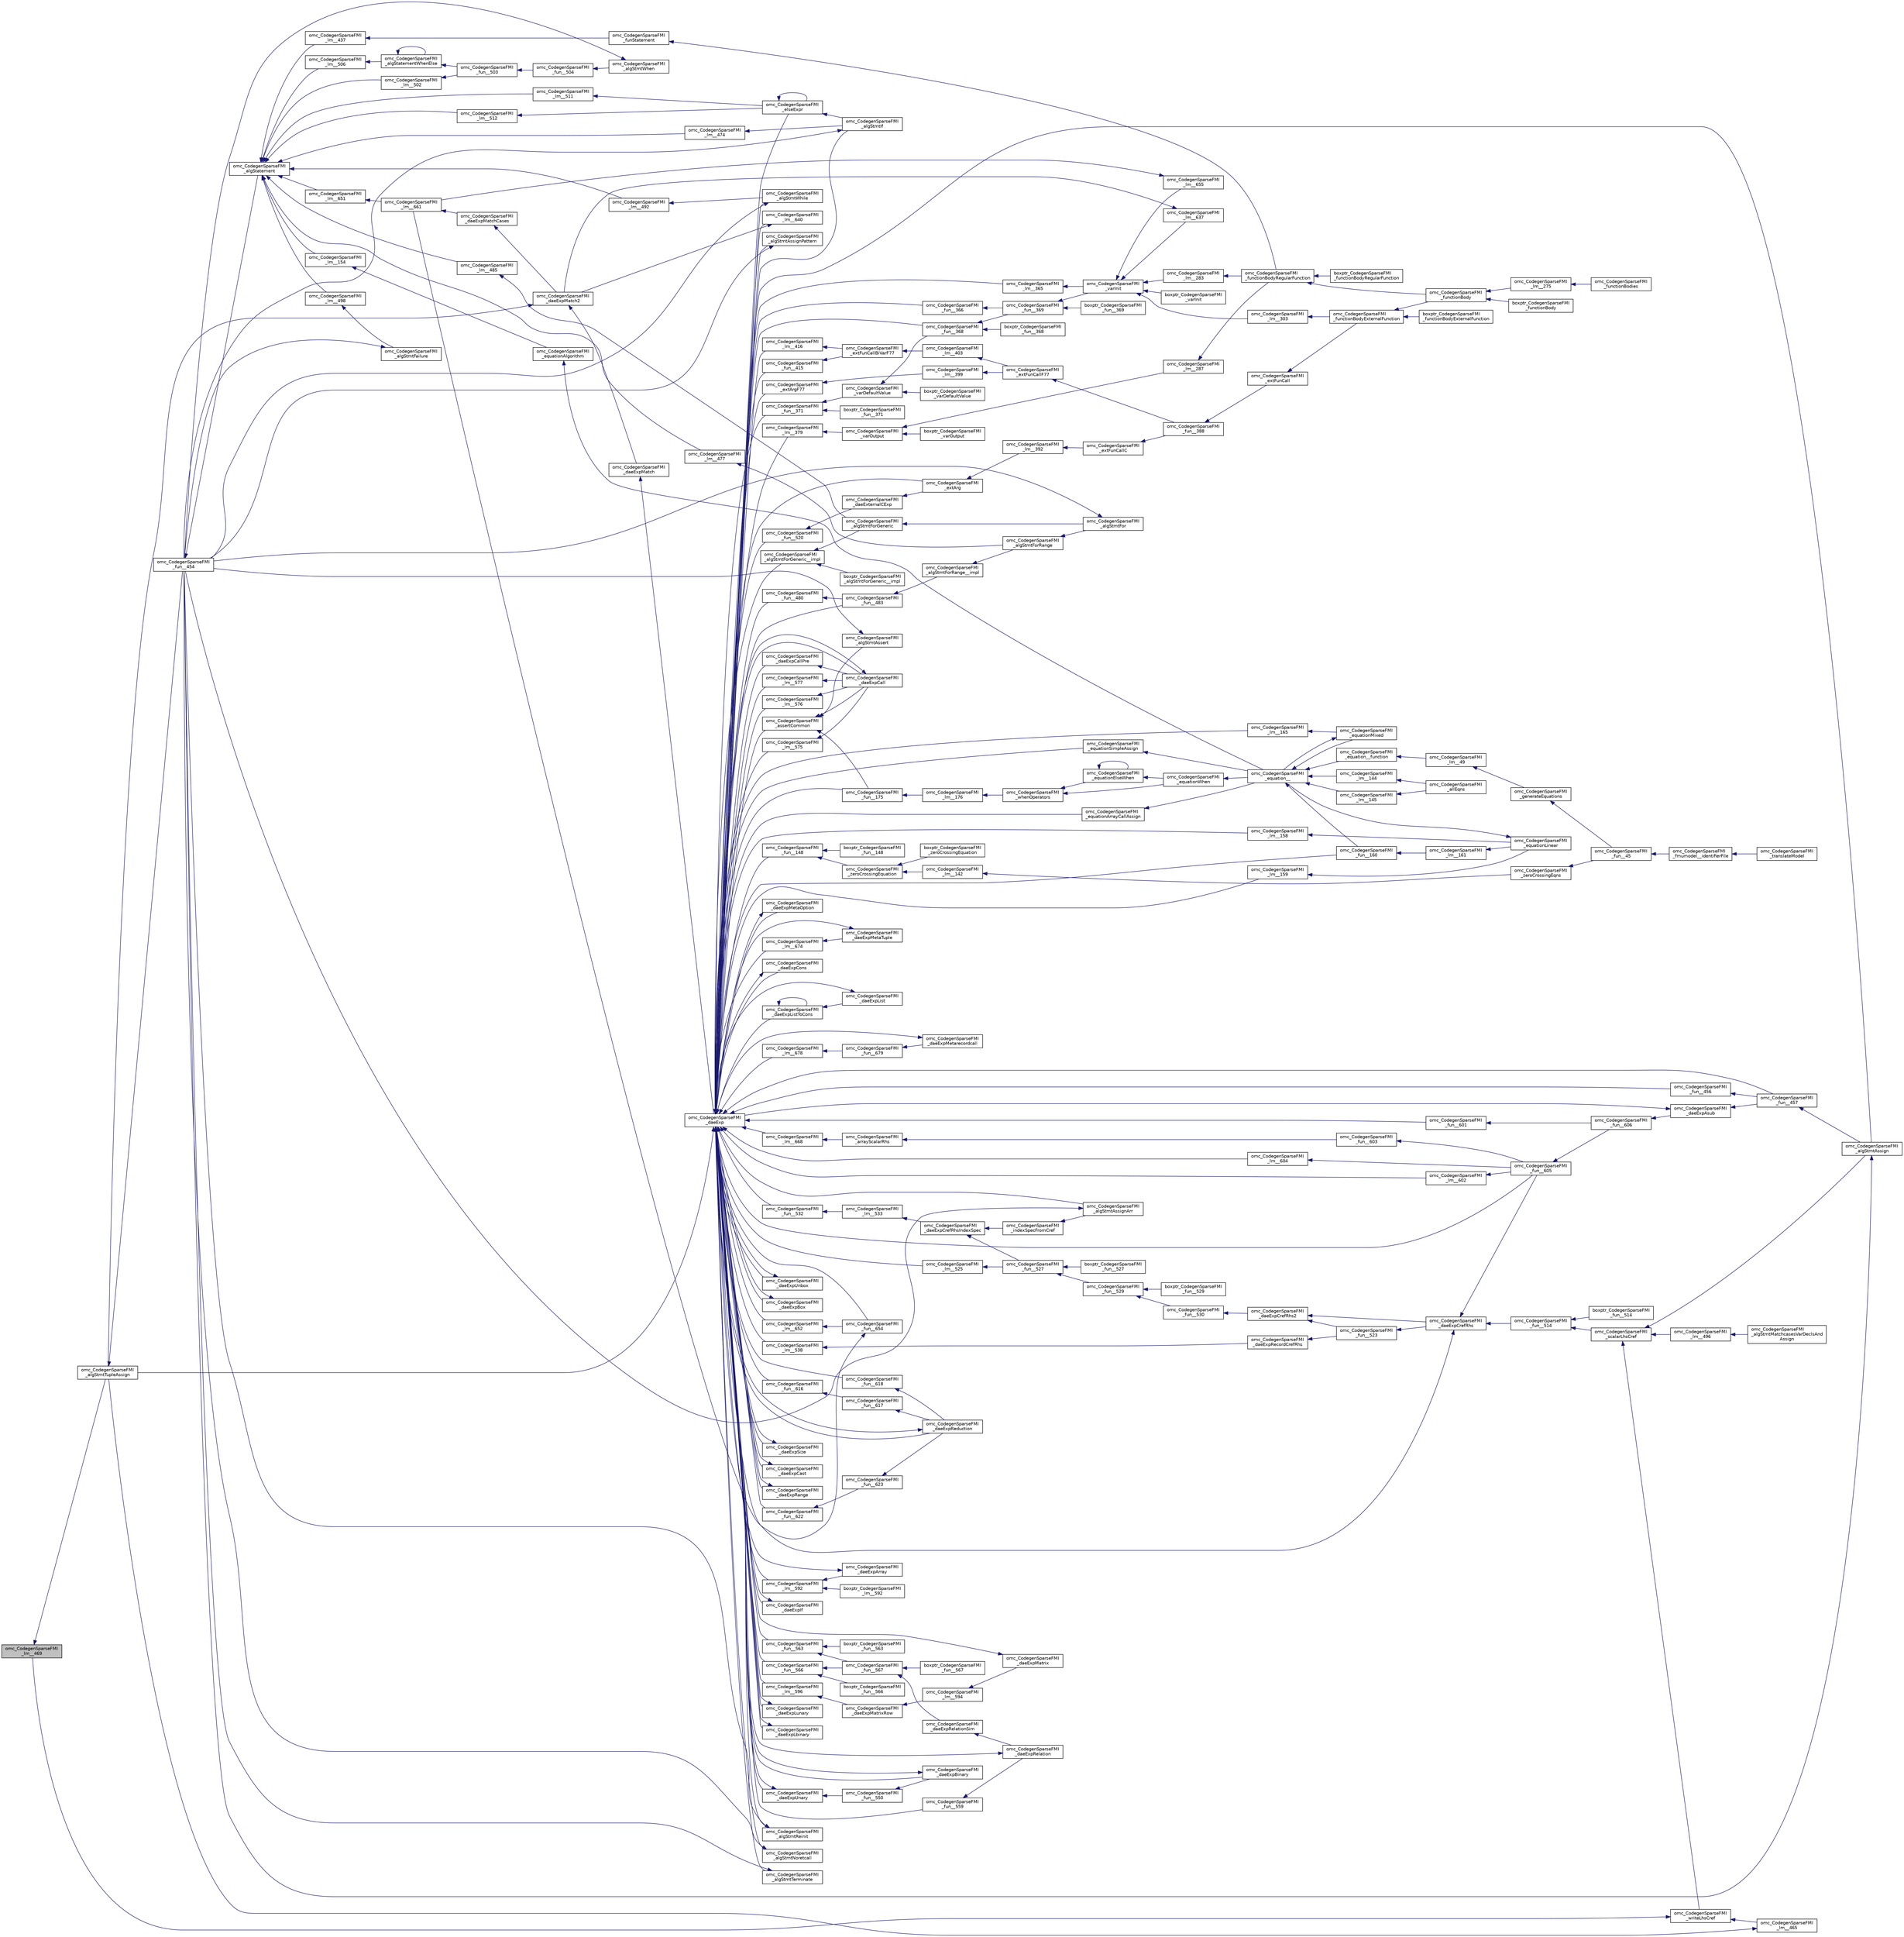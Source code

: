 digraph "omc_CodegenSparseFMI_lm__469"
{
  edge [fontname="Helvetica",fontsize="10",labelfontname="Helvetica",labelfontsize="10"];
  node [fontname="Helvetica",fontsize="10",shape=record];
  rankdir="LR";
  Node197064 [label="omc_CodegenSparseFMI\l_lm__469",height=0.2,width=0.4,color="black", fillcolor="grey75", style="filled", fontcolor="black"];
  Node197064 -> Node197065 [dir="back",color="midnightblue",fontsize="10",style="solid",fontname="Helvetica"];
  Node197065 [label="omc_CodegenSparseFMI\l_algStmtTupleAssign",height=0.2,width=0.4,color="black", fillcolor="white", style="filled",URL="$da/d88/_codegen_sparse_f_m_i_8h.html#a97aeb17841cb7160e7635ac180b44c9c"];
  Node197065 -> Node197066 [dir="back",color="midnightblue",fontsize="10",style="solid",fontname="Helvetica"];
  Node197066 [label="omc_CodegenSparseFMI\l_fun__454",height=0.2,width=0.4,color="black", fillcolor="white", style="filled",URL="$d1/d2e/_codegen_sparse_f_m_i_8c.html#a38506d8a286cdb1703e9653cec496244"];
  Node197066 -> Node197067 [dir="back",color="midnightblue",fontsize="10",style="solid",fontname="Helvetica"];
  Node197067 [label="omc_CodegenSparseFMI\l_algStatement",height=0.2,width=0.4,color="black", fillcolor="white", style="filled",URL="$da/d88/_codegen_sparse_f_m_i_8h.html#a5d1fbf810cfb458410c3f606dd4518d6"];
  Node197067 -> Node197068 [dir="back",color="midnightblue",fontsize="10",style="solid",fontname="Helvetica"];
  Node197068 [label="omc_CodegenSparseFMI\l_lm__651",height=0.2,width=0.4,color="black", fillcolor="white", style="filled",URL="$d1/d2e/_codegen_sparse_f_m_i_8c.html#a4601ee3bb7611f920e2f9c96c21fce8e"];
  Node197068 -> Node197069 [dir="back",color="midnightblue",fontsize="10",style="solid",fontname="Helvetica"];
  Node197069 [label="omc_CodegenSparseFMI\l_lm__661",height=0.2,width=0.4,color="black", fillcolor="white", style="filled",URL="$d1/d2e/_codegen_sparse_f_m_i_8c.html#af15d08c53a5b48667e16622e16e97ec5"];
  Node197069 -> Node197070 [dir="back",color="midnightblue",fontsize="10",style="solid",fontname="Helvetica"];
  Node197070 [label="omc_CodegenSparseFMI\l_daeExpMatchCases",height=0.2,width=0.4,color="black", fillcolor="white", style="filled",URL="$da/d88/_codegen_sparse_f_m_i_8h.html#a67c72be0aaa49a7a85509e1c5ab98b41"];
  Node197070 -> Node197071 [dir="back",color="midnightblue",fontsize="10",style="solid",fontname="Helvetica"];
  Node197071 [label="omc_CodegenSparseFMI\l_daeExpMatch2",height=0.2,width=0.4,color="black", fillcolor="white", style="filled",URL="$da/d88/_codegen_sparse_f_m_i_8h.html#a3d2d85eda4fc6adaf9f0a30a7a870128"];
  Node197071 -> Node197072 [dir="back",color="midnightblue",fontsize="10",style="solid",fontname="Helvetica"];
  Node197072 [label="omc_CodegenSparseFMI\l_daeExpMatch",height=0.2,width=0.4,color="black", fillcolor="white", style="filled",URL="$da/d88/_codegen_sparse_f_m_i_8h.html#a59ba01dc770311168227b0e3a87b1e1d"];
  Node197072 -> Node197073 [dir="back",color="midnightblue",fontsize="10",style="solid",fontname="Helvetica"];
  Node197073 [label="omc_CodegenSparseFMI\l_daeExp",height=0.2,width=0.4,color="black", fillcolor="white", style="filled",URL="$da/d88/_codegen_sparse_f_m_i_8h.html#ab26972f772620810838d527d8554f2ac"];
  Node197073 -> Node197074 [dir="back",color="midnightblue",fontsize="10",style="solid",fontname="Helvetica"];
  Node197074 [label="omc_CodegenSparseFMI\l_assertCommon",height=0.2,width=0.4,color="black", fillcolor="white", style="filled",URL="$da/d88/_codegen_sparse_f_m_i_8h.html#affff73cc747add47129bcbacc2d38f9a"];
  Node197074 -> Node197075 [dir="back",color="midnightblue",fontsize="10",style="solid",fontname="Helvetica"];
  Node197075 [label="omc_CodegenSparseFMI\l_daeExpCall",height=0.2,width=0.4,color="black", fillcolor="white", style="filled",URL="$da/d88/_codegen_sparse_f_m_i_8h.html#a48a7b37bcd95aafb972b82321fa96aac"];
  Node197075 -> Node197073 [dir="back",color="midnightblue",fontsize="10",style="solid",fontname="Helvetica"];
  Node197074 -> Node197076 [dir="back",color="midnightblue",fontsize="10",style="solid",fontname="Helvetica"];
  Node197076 [label="omc_CodegenSparseFMI\l_algStmtAssert",height=0.2,width=0.4,color="black", fillcolor="white", style="filled",URL="$da/d88/_codegen_sparse_f_m_i_8h.html#a6b429ec5152996a5f9279a3ddf6844b0"];
  Node197076 -> Node197066 [dir="back",color="midnightblue",fontsize="10",style="solid",fontname="Helvetica"];
  Node197074 -> Node197077 [dir="back",color="midnightblue",fontsize="10",style="solid",fontname="Helvetica"];
  Node197077 [label="omc_CodegenSparseFMI\l_fun__175",height=0.2,width=0.4,color="black", fillcolor="white", style="filled",URL="$d1/d2e/_codegen_sparse_f_m_i_8c.html#ae71d3dbce84027f4da25d630128e9f06"];
  Node197077 -> Node197078 [dir="back",color="midnightblue",fontsize="10",style="solid",fontname="Helvetica"];
  Node197078 [label="omc_CodegenSparseFMI\l_lm__176",height=0.2,width=0.4,color="black", fillcolor="white", style="filled",URL="$d1/d2e/_codegen_sparse_f_m_i_8c.html#a3aab67e796da3718ac21ae4e0b10522b"];
  Node197078 -> Node197079 [dir="back",color="midnightblue",fontsize="10",style="solid",fontname="Helvetica"];
  Node197079 [label="omc_CodegenSparseFMI\l_whenOperators",height=0.2,width=0.4,color="black", fillcolor="white", style="filled",URL="$da/d88/_codegen_sparse_f_m_i_8h.html#aaa56a6cbe937c9e43604fbefcddc43d4"];
  Node197079 -> Node197080 [dir="back",color="midnightblue",fontsize="10",style="solid",fontname="Helvetica"];
  Node197080 [label="omc_CodegenSparseFMI\l_equationElseWhen",height=0.2,width=0.4,color="black", fillcolor="white", style="filled",URL="$da/d88/_codegen_sparse_f_m_i_8h.html#a9252f94be6a8d4db5d542a2a30867d21"];
  Node197080 -> Node197080 [dir="back",color="midnightblue",fontsize="10",style="solid",fontname="Helvetica"];
  Node197080 -> Node197081 [dir="back",color="midnightblue",fontsize="10",style="solid",fontname="Helvetica"];
  Node197081 [label="omc_CodegenSparseFMI\l_equationWhen",height=0.2,width=0.4,color="black", fillcolor="white", style="filled",URL="$da/d88/_codegen_sparse_f_m_i_8h.html#a182b50d619540de019adbeb9053f85d2"];
  Node197081 -> Node197082 [dir="back",color="midnightblue",fontsize="10",style="solid",fontname="Helvetica"];
  Node197082 [label="omc_CodegenSparseFMI\l_equation__",height=0.2,width=0.4,color="black", fillcolor="white", style="filled",URL="$da/d88/_codegen_sparse_f_m_i_8h.html#a99f4c0cb745d02faf3615bcda104a18a"];
  Node197082 -> Node197083 [dir="back",color="midnightblue",fontsize="10",style="solid",fontname="Helvetica"];
  Node197083 [label="omc_CodegenSparseFMI\l_equationMixed",height=0.2,width=0.4,color="black", fillcolor="white", style="filled",URL="$da/d88/_codegen_sparse_f_m_i_8h.html#ac29f9768bd0d77a3e1e85ee8d33113f2"];
  Node197083 -> Node197082 [dir="back",color="midnightblue",fontsize="10",style="solid",fontname="Helvetica"];
  Node197082 -> Node197084 [dir="back",color="midnightblue",fontsize="10",style="solid",fontname="Helvetica"];
  Node197084 [label="omc_CodegenSparseFMI\l_fun__160",height=0.2,width=0.4,color="black", fillcolor="white", style="filled",URL="$d1/d2e/_codegen_sparse_f_m_i_8c.html#ae706b7e1daac9ecce083bb0f153c4537"];
  Node197084 -> Node197085 [dir="back",color="midnightblue",fontsize="10",style="solid",fontname="Helvetica"];
  Node197085 [label="omc_CodegenSparseFMI\l_lm__161",height=0.2,width=0.4,color="black", fillcolor="white", style="filled",URL="$d1/d2e/_codegen_sparse_f_m_i_8c.html#afef10b15667b5fa348e2e5474100a059"];
  Node197085 -> Node197086 [dir="back",color="midnightblue",fontsize="10",style="solid",fontname="Helvetica"];
  Node197086 [label="omc_CodegenSparseFMI\l_equationLinear",height=0.2,width=0.4,color="black", fillcolor="white", style="filled",URL="$da/d88/_codegen_sparse_f_m_i_8h.html#ae8ae758cee8e51f80c69f273ea2dead4"];
  Node197086 -> Node197082 [dir="back",color="midnightblue",fontsize="10",style="solid",fontname="Helvetica"];
  Node197082 -> Node197087 [dir="back",color="midnightblue",fontsize="10",style="solid",fontname="Helvetica"];
  Node197087 [label="omc_CodegenSparseFMI\l_lm__145",height=0.2,width=0.4,color="black", fillcolor="white", style="filled",URL="$d1/d2e/_codegen_sparse_f_m_i_8c.html#a482b9fe4a2cf1170ba37c04cbeeba56b"];
  Node197087 -> Node197088 [dir="back",color="midnightblue",fontsize="10",style="solid",fontname="Helvetica"];
  Node197088 [label="omc_CodegenSparseFMI\l_allEqns",height=0.2,width=0.4,color="black", fillcolor="white", style="filled",URL="$da/d88/_codegen_sparse_f_m_i_8h.html#a94fa0652e8d98e8869394cc988af391b"];
  Node197082 -> Node197089 [dir="back",color="midnightblue",fontsize="10",style="solid",fontname="Helvetica"];
  Node197089 [label="omc_CodegenSparseFMI\l_lm__144",height=0.2,width=0.4,color="black", fillcolor="white", style="filled",URL="$d1/d2e/_codegen_sparse_f_m_i_8c.html#a53bc84287c3730b73c523380ca378dcf"];
  Node197089 -> Node197088 [dir="back",color="midnightblue",fontsize="10",style="solid",fontname="Helvetica"];
  Node197082 -> Node197090 [dir="back",color="midnightblue",fontsize="10",style="solid",fontname="Helvetica"];
  Node197090 [label="omc_CodegenSparseFMI\l_equation__function",height=0.2,width=0.4,color="black", fillcolor="white", style="filled",URL="$da/d88/_codegen_sparse_f_m_i_8h.html#a3b6d78478d2920ade27380933feef664"];
  Node197090 -> Node197091 [dir="back",color="midnightblue",fontsize="10",style="solid",fontname="Helvetica"];
  Node197091 [label="omc_CodegenSparseFMI\l_lm__49",height=0.2,width=0.4,color="black", fillcolor="white", style="filled",URL="$d1/d2e/_codegen_sparse_f_m_i_8c.html#afd950130e5951ce5d9b078504b8e5445"];
  Node197091 -> Node197092 [dir="back",color="midnightblue",fontsize="10",style="solid",fontname="Helvetica"];
  Node197092 [label="omc_CodegenSparseFMI\l_generateEquations",height=0.2,width=0.4,color="black", fillcolor="white", style="filled",URL="$da/d88/_codegen_sparse_f_m_i_8h.html#a944e50c37aa93fa6e9c540a7d9a7f671"];
  Node197092 -> Node197093 [dir="back",color="midnightblue",fontsize="10",style="solid",fontname="Helvetica"];
  Node197093 [label="omc_CodegenSparseFMI\l_fun__45",height=0.2,width=0.4,color="black", fillcolor="white", style="filled",URL="$d1/d2e/_codegen_sparse_f_m_i_8c.html#a33c397eee4567dbaf5269d88f9ea50f2"];
  Node197093 -> Node197094 [dir="back",color="midnightblue",fontsize="10",style="solid",fontname="Helvetica"];
  Node197094 [label="omc_CodegenSparseFMI\l_fmumodel__identifierFile",height=0.2,width=0.4,color="black", fillcolor="white", style="filled",URL="$da/d88/_codegen_sparse_f_m_i_8h.html#a0d704247081fbb1f268bdd5ae5d7f3f3"];
  Node197094 -> Node197095 [dir="back",color="midnightblue",fontsize="10",style="solid",fontname="Helvetica"];
  Node197095 [label="omc_CodegenSparseFMI\l_translateModel",height=0.2,width=0.4,color="black", fillcolor="white", style="filled",URL="$da/d88/_codegen_sparse_f_m_i_8h.html#a6e115544fcae7968ab9fa00a0ea17b1d"];
  Node197079 -> Node197081 [dir="back",color="midnightblue",fontsize="10",style="solid",fontname="Helvetica"];
  Node197073 -> Node197096 [dir="back",color="midnightblue",fontsize="10",style="solid",fontname="Helvetica"];
  Node197096 [label="omc_CodegenSparseFMI\l_algStmtAssignPattern",height=0.2,width=0.4,color="black", fillcolor="white", style="filled",URL="$da/d88/_codegen_sparse_f_m_i_8h.html#aa769cf6a279946c8484ba60efafa1bc7"];
  Node197096 -> Node197066 [dir="back",color="midnightblue",fontsize="10",style="solid",fontname="Helvetica"];
  Node197073 -> Node197097 [dir="back",color="midnightblue",fontsize="10",style="solid",fontname="Helvetica"];
  Node197097 [label="omc_CodegenSparseFMI\l_lm__678",height=0.2,width=0.4,color="black", fillcolor="white", style="filled",URL="$d1/d2e/_codegen_sparse_f_m_i_8c.html#a128c47290974b3ffbcea043e82979943"];
  Node197097 -> Node197098 [dir="back",color="midnightblue",fontsize="10",style="solid",fontname="Helvetica"];
  Node197098 [label="omc_CodegenSparseFMI\l_fun__679",height=0.2,width=0.4,color="black", fillcolor="white", style="filled",URL="$d1/d2e/_codegen_sparse_f_m_i_8c.html#a2365ba198f39b872daa06cc5d23c6252"];
  Node197098 -> Node197099 [dir="back",color="midnightblue",fontsize="10",style="solid",fontname="Helvetica"];
  Node197099 [label="omc_CodegenSparseFMI\l_daeExpMetarecordcall",height=0.2,width=0.4,color="black", fillcolor="white", style="filled",URL="$da/d88/_codegen_sparse_f_m_i_8h.html#af4d3cdaeb7380d8a65146e12030c5c0e"];
  Node197099 -> Node197073 [dir="back",color="midnightblue",fontsize="10",style="solid",fontname="Helvetica"];
  Node197073 -> Node197100 [dir="back",color="midnightblue",fontsize="10",style="solid",fontname="Helvetica"];
  Node197100 [label="omc_CodegenSparseFMI\l_daeExpMetaOption",height=0.2,width=0.4,color="black", fillcolor="white", style="filled",URL="$da/d88/_codegen_sparse_f_m_i_8h.html#ae536b39241762561555271004c37440e"];
  Node197100 -> Node197073 [dir="back",color="midnightblue",fontsize="10",style="solid",fontname="Helvetica"];
  Node197073 -> Node197101 [dir="back",color="midnightblue",fontsize="10",style="solid",fontname="Helvetica"];
  Node197101 [label="omc_CodegenSparseFMI\l_lm__674",height=0.2,width=0.4,color="black", fillcolor="white", style="filled",URL="$d1/d2e/_codegen_sparse_f_m_i_8c.html#ad52f1b672015908228e495a9b9ff40ca"];
  Node197101 -> Node197102 [dir="back",color="midnightblue",fontsize="10",style="solid",fontname="Helvetica"];
  Node197102 [label="omc_CodegenSparseFMI\l_daeExpMetaTuple",height=0.2,width=0.4,color="black", fillcolor="white", style="filled",URL="$da/d88/_codegen_sparse_f_m_i_8h.html#a37dab4d4c7bc7fd838505c060a8b9049"];
  Node197102 -> Node197073 [dir="back",color="midnightblue",fontsize="10",style="solid",fontname="Helvetica"];
  Node197073 -> Node197103 [dir="back",color="midnightblue",fontsize="10",style="solid",fontname="Helvetica"];
  Node197103 [label="omc_CodegenSparseFMI\l_daeExpCons",height=0.2,width=0.4,color="black", fillcolor="white", style="filled",URL="$da/d88/_codegen_sparse_f_m_i_8h.html#ab881b9f7dbddb69fe91bb74c9c5c54c1"];
  Node197103 -> Node197073 [dir="back",color="midnightblue",fontsize="10",style="solid",fontname="Helvetica"];
  Node197073 -> Node197104 [dir="back",color="midnightblue",fontsize="10",style="solid",fontname="Helvetica"];
  Node197104 [label="omc_CodegenSparseFMI\l_daeExpListToCons",height=0.2,width=0.4,color="black", fillcolor="white", style="filled",URL="$da/d88/_codegen_sparse_f_m_i_8h.html#a1d1ae6cb82e69292e58b8c65e002ea55"];
  Node197104 -> Node197104 [dir="back",color="midnightblue",fontsize="10",style="solid",fontname="Helvetica"];
  Node197104 -> Node197105 [dir="back",color="midnightblue",fontsize="10",style="solid",fontname="Helvetica"];
  Node197105 [label="omc_CodegenSparseFMI\l_daeExpList",height=0.2,width=0.4,color="black", fillcolor="white", style="filled",URL="$da/d88/_codegen_sparse_f_m_i_8h.html#a2f666b582c610d5c8b23988ecba9664b"];
  Node197105 -> Node197073 [dir="back",color="midnightblue",fontsize="10",style="solid",fontname="Helvetica"];
  Node197073 -> Node197106 [dir="back",color="midnightblue",fontsize="10",style="solid",fontname="Helvetica"];
  Node197106 [label="omc_CodegenSparseFMI\l_lm__668",height=0.2,width=0.4,color="black", fillcolor="white", style="filled",URL="$d1/d2e/_codegen_sparse_f_m_i_8c.html#a76351725b41da0af498aadf54b92c275"];
  Node197106 -> Node197107 [dir="back",color="midnightblue",fontsize="10",style="solid",fontname="Helvetica"];
  Node197107 [label="omc_CodegenSparseFMI\l_arrayScalarRhs",height=0.2,width=0.4,color="black", fillcolor="white", style="filled",URL="$da/d88/_codegen_sparse_f_m_i_8h.html#ab4de96fd8fb5647ef325ca122a4753f3"];
  Node197107 -> Node197108 [dir="back",color="midnightblue",fontsize="10",style="solid",fontname="Helvetica"];
  Node197108 [label="omc_CodegenSparseFMI\l_fun__603",height=0.2,width=0.4,color="black", fillcolor="white", style="filled",URL="$d1/d2e/_codegen_sparse_f_m_i_8c.html#adbd2857da6df0e479b3bd77c5b7a8f7d"];
  Node197108 -> Node197109 [dir="back",color="midnightblue",fontsize="10",style="solid",fontname="Helvetica"];
  Node197109 [label="omc_CodegenSparseFMI\l_fun__605",height=0.2,width=0.4,color="black", fillcolor="white", style="filled",URL="$d1/d2e/_codegen_sparse_f_m_i_8c.html#a9bd0f333ed74be93d8bd6468cde56736"];
  Node197109 -> Node197110 [dir="back",color="midnightblue",fontsize="10",style="solid",fontname="Helvetica"];
  Node197110 [label="omc_CodegenSparseFMI\l_fun__606",height=0.2,width=0.4,color="black", fillcolor="white", style="filled",URL="$d1/d2e/_codegen_sparse_f_m_i_8c.html#a57e7ee8cc6cf0e5de142a92a92caf6d0"];
  Node197110 -> Node197111 [dir="back",color="midnightblue",fontsize="10",style="solid",fontname="Helvetica"];
  Node197111 [label="omc_CodegenSparseFMI\l_daeExpAsub",height=0.2,width=0.4,color="black", fillcolor="white", style="filled",URL="$da/d88/_codegen_sparse_f_m_i_8h.html#ab042430b0f630bd548c9122206a41a76"];
  Node197111 -> Node197073 [dir="back",color="midnightblue",fontsize="10",style="solid",fontname="Helvetica"];
  Node197111 -> Node197112 [dir="back",color="midnightblue",fontsize="10",style="solid",fontname="Helvetica"];
  Node197112 [label="omc_CodegenSparseFMI\l_fun__457",height=0.2,width=0.4,color="black", fillcolor="white", style="filled",URL="$d1/d2e/_codegen_sparse_f_m_i_8c.html#a9a66843f2c8f85ed8a0e89829eadf41b"];
  Node197112 -> Node197113 [dir="back",color="midnightblue",fontsize="10",style="solid",fontname="Helvetica"];
  Node197113 [label="omc_CodegenSparseFMI\l_algStmtAssign",height=0.2,width=0.4,color="black", fillcolor="white", style="filled",URL="$da/d88/_codegen_sparse_f_m_i_8h.html#a1c3cbb22c2453d6b93e5a19e87126639"];
  Node197113 -> Node197066 [dir="back",color="midnightblue",fontsize="10",style="solid",fontname="Helvetica"];
  Node197073 -> Node197114 [dir="back",color="midnightblue",fontsize="10",style="solid",fontname="Helvetica"];
  Node197114 [label="omc_CodegenSparseFMI\l_daeExpUnbox",height=0.2,width=0.4,color="black", fillcolor="white", style="filled",URL="$da/d88/_codegen_sparse_f_m_i_8h.html#ad8a93ec5bfec6454d268e95a82bf96b8"];
  Node197114 -> Node197073 [dir="back",color="midnightblue",fontsize="10",style="solid",fontname="Helvetica"];
  Node197073 -> Node197115 [dir="back",color="midnightblue",fontsize="10",style="solid",fontname="Helvetica"];
  Node197115 [label="omc_CodegenSparseFMI\l_daeExpBox",height=0.2,width=0.4,color="black", fillcolor="white", style="filled",URL="$da/d88/_codegen_sparse_f_m_i_8h.html#a39dc1615a535b01d20db9b87fc607d3c"];
  Node197115 -> Node197073 [dir="back",color="midnightblue",fontsize="10",style="solid",fontname="Helvetica"];
  Node197073 -> Node197116 [dir="back",color="midnightblue",fontsize="10",style="solid",fontname="Helvetica"];
  Node197116 [label="omc_CodegenSparseFMI\l_fun__654",height=0.2,width=0.4,color="black", fillcolor="white", style="filled",URL="$d1/d2e/_codegen_sparse_f_m_i_8c.html#a779418d021f2bf6e5e05257271d6512f"];
  Node197116 -> Node197069 [dir="back",color="midnightblue",fontsize="10",style="solid",fontname="Helvetica"];
  Node197073 -> Node197117 [dir="back",color="midnightblue",fontsize="10",style="solid",fontname="Helvetica"];
  Node197117 [label="omc_CodegenSparseFMI\l_lm__652",height=0.2,width=0.4,color="black", fillcolor="white", style="filled",URL="$d1/d2e/_codegen_sparse_f_m_i_8c.html#afb77daba20dc13d99f8916228d277ad2"];
  Node197117 -> Node197116 [dir="back",color="midnightblue",fontsize="10",style="solid",fontname="Helvetica"];
  Node197073 -> Node197118 [dir="back",color="midnightblue",fontsize="10",style="solid",fontname="Helvetica"];
  Node197118 [label="omc_CodegenSparseFMI\l_lm__640",height=0.2,width=0.4,color="black", fillcolor="white", style="filled",URL="$d1/d2e/_codegen_sparse_f_m_i_8c.html#ab7ae5141c274871c57b0fb912e7ddaf7"];
  Node197118 -> Node197071 [dir="back",color="midnightblue",fontsize="10",style="solid",fontname="Helvetica"];
  Node197073 -> Node197119 [dir="back",color="midnightblue",fontsize="10",style="solid",fontname="Helvetica"];
  Node197119 [label="omc_CodegenSparseFMI\l_daeExpReduction",height=0.2,width=0.4,color="black", fillcolor="white", style="filled",URL="$da/d88/_codegen_sparse_f_m_i_8h.html#a215e1cfa638090eb2c87b8d31be99cf0"];
  Node197119 -> Node197073 [dir="back",color="midnightblue",fontsize="10",style="solid",fontname="Helvetica"];
  Node197073 -> Node197120 [dir="back",color="midnightblue",fontsize="10",style="solid",fontname="Helvetica"];
  Node197120 [label="omc_CodegenSparseFMI\l_fun__622",height=0.2,width=0.4,color="black", fillcolor="white", style="filled",URL="$d1/d2e/_codegen_sparse_f_m_i_8c.html#ae5c95b0ba06e68ed18a5d60da4cda046"];
  Node197120 -> Node197121 [dir="back",color="midnightblue",fontsize="10",style="solid",fontname="Helvetica"];
  Node197121 [label="omc_CodegenSparseFMI\l_fun__623",height=0.2,width=0.4,color="black", fillcolor="white", style="filled",URL="$d1/d2e/_codegen_sparse_f_m_i_8c.html#ad252a6b0c4628a8f587fbfdf6b702226"];
  Node197121 -> Node197119 [dir="back",color="midnightblue",fontsize="10",style="solid",fontname="Helvetica"];
  Node197073 -> Node197122 [dir="back",color="midnightblue",fontsize="10",style="solid",fontname="Helvetica"];
  Node197122 [label="omc_CodegenSparseFMI\l_fun__618",height=0.2,width=0.4,color="black", fillcolor="white", style="filled",URL="$d1/d2e/_codegen_sparse_f_m_i_8c.html#a6b9efcf5bb1e83e9d6d64821e5b15530"];
  Node197122 -> Node197119 [dir="back",color="midnightblue",fontsize="10",style="solid",fontname="Helvetica"];
  Node197073 -> Node197123 [dir="back",color="midnightblue",fontsize="10",style="solid",fontname="Helvetica"];
  Node197123 [label="omc_CodegenSparseFMI\l_fun__616",height=0.2,width=0.4,color="black", fillcolor="white", style="filled",URL="$d1/d2e/_codegen_sparse_f_m_i_8c.html#a635859e8c511453505953fab612853b3"];
  Node197123 -> Node197124 [dir="back",color="midnightblue",fontsize="10",style="solid",fontname="Helvetica"];
  Node197124 [label="omc_CodegenSparseFMI\l_fun__617",height=0.2,width=0.4,color="black", fillcolor="white", style="filled",URL="$d1/d2e/_codegen_sparse_f_m_i_8c.html#aa08069808fe588458678d9549eb3b245"];
  Node197124 -> Node197119 [dir="back",color="midnightblue",fontsize="10",style="solid",fontname="Helvetica"];
  Node197073 -> Node197125 [dir="back",color="midnightblue",fontsize="10",style="solid",fontname="Helvetica"];
  Node197125 [label="omc_CodegenSparseFMI\l_daeExpSize",height=0.2,width=0.4,color="black", fillcolor="white", style="filled",URL="$da/d88/_codegen_sparse_f_m_i_8h.html#a65806134dc2b86c56ad13bd542641799"];
  Node197125 -> Node197073 [dir="back",color="midnightblue",fontsize="10",style="solid",fontname="Helvetica"];
  Node197073 -> Node197126 [dir="back",color="midnightblue",fontsize="10",style="solid",fontname="Helvetica"];
  Node197126 [label="omc_CodegenSparseFMI\l_daeExpCallPre",height=0.2,width=0.4,color="black", fillcolor="white", style="filled",URL="$da/d88/_codegen_sparse_f_m_i_8h.html#a14fa316eb180ca150badd71a2b426953"];
  Node197126 -> Node197075 [dir="back",color="midnightblue",fontsize="10",style="solid",fontname="Helvetica"];
  Node197073 -> Node197109 [dir="back",color="midnightblue",fontsize="10",style="solid",fontname="Helvetica"];
  Node197073 -> Node197127 [dir="back",color="midnightblue",fontsize="10",style="solid",fontname="Helvetica"];
  Node197127 [label="omc_CodegenSparseFMI\l_lm__604",height=0.2,width=0.4,color="black", fillcolor="white", style="filled",URL="$d1/d2e/_codegen_sparse_f_m_i_8c.html#a1ea19ba89eb6b92706330d280b4a28c4"];
  Node197127 -> Node197109 [dir="back",color="midnightblue",fontsize="10",style="solid",fontname="Helvetica"];
  Node197073 -> Node197128 [dir="back",color="midnightblue",fontsize="10",style="solid",fontname="Helvetica"];
  Node197128 [label="omc_CodegenSparseFMI\l_lm__602",height=0.2,width=0.4,color="black", fillcolor="white", style="filled",URL="$d1/d2e/_codegen_sparse_f_m_i_8c.html#a033ed9fe3cb36fea59e62007c6a4d090"];
  Node197128 -> Node197109 [dir="back",color="midnightblue",fontsize="10",style="solid",fontname="Helvetica"];
  Node197073 -> Node197129 [dir="back",color="midnightblue",fontsize="10",style="solid",fontname="Helvetica"];
  Node197129 [label="omc_CodegenSparseFMI\l_fun__601",height=0.2,width=0.4,color="black", fillcolor="white", style="filled",URL="$d1/d2e/_codegen_sparse_f_m_i_8c.html#a7e7064f5d085e776607bd7e91ba97557"];
  Node197129 -> Node197110 [dir="back",color="midnightblue",fontsize="10",style="solid",fontname="Helvetica"];
  Node197073 -> Node197130 [dir="back",color="midnightblue",fontsize="10",style="solid",fontname="Helvetica"];
  Node197130 [label="omc_CodegenSparseFMI\l_daeExpCast",height=0.2,width=0.4,color="black", fillcolor="white", style="filled",URL="$da/d88/_codegen_sparse_f_m_i_8h.html#a4925df985f63c7b864fc53ff465f925e"];
  Node197130 -> Node197073 [dir="back",color="midnightblue",fontsize="10",style="solid",fontname="Helvetica"];
  Node197073 -> Node197131 [dir="back",color="midnightblue",fontsize="10",style="solid",fontname="Helvetica"];
  Node197131 [label="omc_CodegenSparseFMI\l_daeExpRange",height=0.2,width=0.4,color="black", fillcolor="white", style="filled",URL="$da/d88/_codegen_sparse_f_m_i_8h.html#ab06fb091af14bb2ea0472c05fb26c075"];
  Node197131 -> Node197073 [dir="back",color="midnightblue",fontsize="10",style="solid",fontname="Helvetica"];
  Node197073 -> Node197132 [dir="back",color="midnightblue",fontsize="10",style="solid",fontname="Helvetica"];
  Node197132 [label="omc_CodegenSparseFMI\l_lm__596",height=0.2,width=0.4,color="black", fillcolor="white", style="filled",URL="$d1/d2e/_codegen_sparse_f_m_i_8c.html#a14d5df57654fa55b92d5aff9036ec0ab"];
  Node197132 -> Node197133 [dir="back",color="midnightblue",fontsize="10",style="solid",fontname="Helvetica"];
  Node197133 [label="omc_CodegenSparseFMI\l_daeExpMatrixRow",height=0.2,width=0.4,color="black", fillcolor="white", style="filled",URL="$da/d88/_codegen_sparse_f_m_i_8h.html#aaa8e0e4a311cbf73da7a14c47f4570ac"];
  Node197133 -> Node197134 [dir="back",color="midnightblue",fontsize="10",style="solid",fontname="Helvetica"];
  Node197134 [label="omc_CodegenSparseFMI\l_lm__594",height=0.2,width=0.4,color="black", fillcolor="white", style="filled",URL="$d1/d2e/_codegen_sparse_f_m_i_8c.html#a6851ce9fae595fa7b523b79ce247f9ea"];
  Node197134 -> Node197135 [dir="back",color="midnightblue",fontsize="10",style="solid",fontname="Helvetica"];
  Node197135 [label="omc_CodegenSparseFMI\l_daeExpMatrix",height=0.2,width=0.4,color="black", fillcolor="white", style="filled",URL="$da/d88/_codegen_sparse_f_m_i_8h.html#a6f74e3aeec53ec03a5f219a12576dca4"];
  Node197135 -> Node197073 [dir="back",color="midnightblue",fontsize="10",style="solid",fontname="Helvetica"];
  Node197073 -> Node197136 [dir="back",color="midnightblue",fontsize="10",style="solid",fontname="Helvetica"];
  Node197136 [label="omc_CodegenSparseFMI\l_lm__592",height=0.2,width=0.4,color="black", fillcolor="white", style="filled",URL="$d1/d2e/_codegen_sparse_f_m_i_8c.html#a2e9ed496758b97468e8f6941914f675c"];
  Node197136 -> Node197137 [dir="back",color="midnightblue",fontsize="10",style="solid",fontname="Helvetica"];
  Node197137 [label="omc_CodegenSparseFMI\l_daeExpArray",height=0.2,width=0.4,color="black", fillcolor="white", style="filled",URL="$da/d88/_codegen_sparse_f_m_i_8h.html#a88f664ab98fd5d6d05ad0e1958fa159f"];
  Node197137 -> Node197073 [dir="back",color="midnightblue",fontsize="10",style="solid",fontname="Helvetica"];
  Node197136 -> Node197138 [dir="back",color="midnightblue",fontsize="10",style="solid",fontname="Helvetica"];
  Node197138 [label="boxptr_CodegenSparseFMI\l_lm__592",height=0.2,width=0.4,color="black", fillcolor="white", style="filled",URL="$d1/d2e/_codegen_sparse_f_m_i_8c.html#a14367956a97e5e5449a9ee418310e77f"];
  Node197073 -> Node197075 [dir="back",color="midnightblue",fontsize="10",style="solid",fontname="Helvetica"];
  Node197073 -> Node197139 [dir="back",color="midnightblue",fontsize="10",style="solid",fontname="Helvetica"];
  Node197139 [label="omc_CodegenSparseFMI\l_lm__577",height=0.2,width=0.4,color="black", fillcolor="white", style="filled",URL="$d1/d2e/_codegen_sparse_f_m_i_8c.html#aa4835158f163790c1f9e865fa1b20423"];
  Node197139 -> Node197075 [dir="back",color="midnightblue",fontsize="10",style="solid",fontname="Helvetica"];
  Node197073 -> Node197140 [dir="back",color="midnightblue",fontsize="10",style="solid",fontname="Helvetica"];
  Node197140 [label="omc_CodegenSparseFMI\l_lm__576",height=0.2,width=0.4,color="black", fillcolor="white", style="filled",URL="$d1/d2e/_codegen_sparse_f_m_i_8c.html#a40ec6104238226b95ab6a66b9cfeebaf"];
  Node197140 -> Node197075 [dir="back",color="midnightblue",fontsize="10",style="solid",fontname="Helvetica"];
  Node197073 -> Node197141 [dir="back",color="midnightblue",fontsize="10",style="solid",fontname="Helvetica"];
  Node197141 [label="omc_CodegenSparseFMI\l_lm__575",height=0.2,width=0.4,color="black", fillcolor="white", style="filled",URL="$d1/d2e/_codegen_sparse_f_m_i_8c.html#a88ecf3a6232cff443bc5d54993d50fc8"];
  Node197141 -> Node197075 [dir="back",color="midnightblue",fontsize="10",style="solid",fontname="Helvetica"];
  Node197073 -> Node197142 [dir="back",color="midnightblue",fontsize="10",style="solid",fontname="Helvetica"];
  Node197142 [label="omc_CodegenSparseFMI\l_daeExpIf",height=0.2,width=0.4,color="black", fillcolor="white", style="filled",URL="$da/d88/_codegen_sparse_f_m_i_8h.html#adab7f987725ccb3a03744e1de01d4c79"];
  Node197142 -> Node197073 [dir="back",color="midnightblue",fontsize="10",style="solid",fontname="Helvetica"];
  Node197073 -> Node197143 [dir="back",color="midnightblue",fontsize="10",style="solid",fontname="Helvetica"];
  Node197143 [label="omc_CodegenSparseFMI\l_fun__566",height=0.2,width=0.4,color="black", fillcolor="white", style="filled",URL="$d1/d2e/_codegen_sparse_f_m_i_8c.html#ad34858a04dcb80cd422869b85ac7c18d"];
  Node197143 -> Node197144 [dir="back",color="midnightblue",fontsize="10",style="solid",fontname="Helvetica"];
  Node197144 [label="omc_CodegenSparseFMI\l_fun__567",height=0.2,width=0.4,color="black", fillcolor="white", style="filled",URL="$d1/d2e/_codegen_sparse_f_m_i_8c.html#aef7d2649f8ac06f68ee746f6547d3e38"];
  Node197144 -> Node197145 [dir="back",color="midnightblue",fontsize="10",style="solid",fontname="Helvetica"];
  Node197145 [label="omc_CodegenSparseFMI\l_daeExpRelationSim",height=0.2,width=0.4,color="black", fillcolor="white", style="filled",URL="$da/d88/_codegen_sparse_f_m_i_8h.html#af7a4eaffacd2294a72d4d75d8c1c750d"];
  Node197145 -> Node197146 [dir="back",color="midnightblue",fontsize="10",style="solid",fontname="Helvetica"];
  Node197146 [label="omc_CodegenSparseFMI\l_daeExpRelation",height=0.2,width=0.4,color="black", fillcolor="white", style="filled",URL="$da/d88/_codegen_sparse_f_m_i_8h.html#af5c266092524f9c43b3e5ed60bde1598"];
  Node197146 -> Node197073 [dir="back",color="midnightblue",fontsize="10",style="solid",fontname="Helvetica"];
  Node197144 -> Node197147 [dir="back",color="midnightblue",fontsize="10",style="solid",fontname="Helvetica"];
  Node197147 [label="boxptr_CodegenSparseFMI\l_fun__567",height=0.2,width=0.4,color="black", fillcolor="white", style="filled",URL="$d1/d2e/_codegen_sparse_f_m_i_8c.html#a4dc4b62519efd3816c40fd491aaa13b0"];
  Node197143 -> Node197148 [dir="back",color="midnightblue",fontsize="10",style="solid",fontname="Helvetica"];
  Node197148 [label="boxptr_CodegenSparseFMI\l_fun__566",height=0.2,width=0.4,color="black", fillcolor="white", style="filled",URL="$d1/d2e/_codegen_sparse_f_m_i_8c.html#a3c4a6d6041e14096e6ab87ed411992ba"];
  Node197073 -> Node197149 [dir="back",color="midnightblue",fontsize="10",style="solid",fontname="Helvetica"];
  Node197149 [label="omc_CodegenSparseFMI\l_fun__563",height=0.2,width=0.4,color="black", fillcolor="white", style="filled",URL="$d1/d2e/_codegen_sparse_f_m_i_8c.html#a299b039f830fdd036c59be5072bb62f8"];
  Node197149 -> Node197144 [dir="back",color="midnightblue",fontsize="10",style="solid",fontname="Helvetica"];
  Node197149 -> Node197150 [dir="back",color="midnightblue",fontsize="10",style="solid",fontname="Helvetica"];
  Node197150 [label="boxptr_CodegenSparseFMI\l_fun__563",height=0.2,width=0.4,color="black", fillcolor="white", style="filled",URL="$d1/d2e/_codegen_sparse_f_m_i_8c.html#ab0129ca19779d8146bf4ef226594e5d6"];
  Node197073 -> Node197151 [dir="back",color="midnightblue",fontsize="10",style="solid",fontname="Helvetica"];
  Node197151 [label="omc_CodegenSparseFMI\l_fun__559",height=0.2,width=0.4,color="black", fillcolor="white", style="filled",URL="$d1/d2e/_codegen_sparse_f_m_i_8c.html#a5dbc7fcb9ca1752d28d85113c0e18957"];
  Node197151 -> Node197146 [dir="back",color="midnightblue",fontsize="10",style="solid",fontname="Helvetica"];
  Node197073 -> Node197152 [dir="back",color="midnightblue",fontsize="10",style="solid",fontname="Helvetica"];
  Node197152 [label="omc_CodegenSparseFMI\l_daeExpLunary",height=0.2,width=0.4,color="black", fillcolor="white", style="filled",URL="$da/d88/_codegen_sparse_f_m_i_8h.html#a2aa1a5d377bfb468965ccc50a6f50cb6"];
  Node197152 -> Node197073 [dir="back",color="midnightblue",fontsize="10",style="solid",fontname="Helvetica"];
  Node197073 -> Node197153 [dir="back",color="midnightblue",fontsize="10",style="solid",fontname="Helvetica"];
  Node197153 [label="omc_CodegenSparseFMI\l_daeExpLbinary",height=0.2,width=0.4,color="black", fillcolor="white", style="filled",URL="$da/d88/_codegen_sparse_f_m_i_8h.html#a0f27518bcedaf68af58ebf86d3864875"];
  Node197153 -> Node197073 [dir="back",color="midnightblue",fontsize="10",style="solid",fontname="Helvetica"];
  Node197073 -> Node197154 [dir="back",color="midnightblue",fontsize="10",style="solid",fontname="Helvetica"];
  Node197154 [label="omc_CodegenSparseFMI\l_daeExpUnary",height=0.2,width=0.4,color="black", fillcolor="white", style="filled",URL="$da/d88/_codegen_sparse_f_m_i_8h.html#af745f9e4c3d9336e78492c5e0a87bfb5"];
  Node197154 -> Node197155 [dir="back",color="midnightblue",fontsize="10",style="solid",fontname="Helvetica"];
  Node197155 [label="omc_CodegenSparseFMI\l_fun__550",height=0.2,width=0.4,color="black", fillcolor="white", style="filled",URL="$d1/d2e/_codegen_sparse_f_m_i_8c.html#ac6799101bb1a54a3de54a89d7fbed728"];
  Node197155 -> Node197156 [dir="back",color="midnightblue",fontsize="10",style="solid",fontname="Helvetica"];
  Node197156 [label="omc_CodegenSparseFMI\l_daeExpBinary",height=0.2,width=0.4,color="black", fillcolor="white", style="filled",URL="$da/d88/_codegen_sparse_f_m_i_8h.html#a2cb9117735be254ba999294fd9036b86"];
  Node197156 -> Node197073 [dir="back",color="midnightblue",fontsize="10",style="solid",fontname="Helvetica"];
  Node197154 -> Node197073 [dir="back",color="midnightblue",fontsize="10",style="solid",fontname="Helvetica"];
  Node197073 -> Node197156 [dir="back",color="midnightblue",fontsize="10",style="solid",fontname="Helvetica"];
  Node197073 -> Node197157 [dir="back",color="midnightblue",fontsize="10",style="solid",fontname="Helvetica"];
  Node197157 [label="omc_CodegenSparseFMI\l_lm__538",height=0.2,width=0.4,color="black", fillcolor="white", style="filled",URL="$d1/d2e/_codegen_sparse_f_m_i_8c.html#a5132382ff9f8af0f9c81ef9fb33ce140"];
  Node197157 -> Node197158 [dir="back",color="midnightblue",fontsize="10",style="solid",fontname="Helvetica"];
  Node197158 [label="omc_CodegenSparseFMI\l_daeExpRecordCrefRhs",height=0.2,width=0.4,color="black", fillcolor="white", style="filled",URL="$da/d88/_codegen_sparse_f_m_i_8h.html#a7a5fa2c683abf9b112fce9bb14f4516e"];
  Node197158 -> Node197159 [dir="back",color="midnightblue",fontsize="10",style="solid",fontname="Helvetica"];
  Node197159 [label="omc_CodegenSparseFMI\l_fun__523",height=0.2,width=0.4,color="black", fillcolor="white", style="filled",URL="$d1/d2e/_codegen_sparse_f_m_i_8c.html#ac21903386a6c12cb7ddc073d1d74c9a8"];
  Node197159 -> Node197160 [dir="back",color="midnightblue",fontsize="10",style="solid",fontname="Helvetica"];
  Node197160 [label="omc_CodegenSparseFMI\l_daeExpCrefRhs",height=0.2,width=0.4,color="black", fillcolor="white", style="filled",URL="$da/d88/_codegen_sparse_f_m_i_8h.html#a1c8b7f7c630c2bb7f0ccdfe262bce698"];
  Node197160 -> Node197109 [dir="back",color="midnightblue",fontsize="10",style="solid",fontname="Helvetica"];
  Node197160 -> Node197073 [dir="back",color="midnightblue",fontsize="10",style="solid",fontname="Helvetica"];
  Node197160 -> Node197161 [dir="back",color="midnightblue",fontsize="10",style="solid",fontname="Helvetica"];
  Node197161 [label="omc_CodegenSparseFMI\l_fun__514",height=0.2,width=0.4,color="black", fillcolor="white", style="filled",URL="$d1/d2e/_codegen_sparse_f_m_i_8c.html#af1f83fb431ba8da3a8cb82596aab0b31"];
  Node197161 -> Node197162 [dir="back",color="midnightblue",fontsize="10",style="solid",fontname="Helvetica"];
  Node197162 [label="omc_CodegenSparseFMI\l_scalarLhsCref",height=0.2,width=0.4,color="black", fillcolor="white", style="filled",URL="$da/d88/_codegen_sparse_f_m_i_8h.html#a0b593ab7e65cb46c43c5b3a57185b272"];
  Node197162 -> Node197163 [dir="back",color="midnightblue",fontsize="10",style="solid",fontname="Helvetica"];
  Node197163 [label="omc_CodegenSparseFMI\l_lm__496",height=0.2,width=0.4,color="black", fillcolor="white", style="filled",URL="$d1/d2e/_codegen_sparse_f_m_i_8c.html#a5dfa326f35db040a16a3bb2accf3ab15"];
  Node197163 -> Node197164 [dir="back",color="midnightblue",fontsize="10",style="solid",fontname="Helvetica"];
  Node197164 [label="omc_CodegenSparseFMI\l_algStmtMatchcasesVarDeclsAnd\lAssign",height=0.2,width=0.4,color="black", fillcolor="white", style="filled",URL="$da/d88/_codegen_sparse_f_m_i_8h.html#a8eb59e3ce2ace0f512601a2876bf6415"];
  Node197162 -> Node197165 [dir="back",color="midnightblue",fontsize="10",style="solid",fontname="Helvetica"];
  Node197165 [label="omc_CodegenSparseFMI\l_writeLhsCref",height=0.2,width=0.4,color="black", fillcolor="white", style="filled",URL="$da/d88/_codegen_sparse_f_m_i_8h.html#a9b0bcacfd68630799e6ce1a15d94754a"];
  Node197165 -> Node197064 [dir="back",color="midnightblue",fontsize="10",style="solid",fontname="Helvetica"];
  Node197165 -> Node197166 [dir="back",color="midnightblue",fontsize="10",style="solid",fontname="Helvetica"];
  Node197166 [label="omc_CodegenSparseFMI\l_lm__465",height=0.2,width=0.4,color="black", fillcolor="white", style="filled",URL="$d1/d2e/_codegen_sparse_f_m_i_8c.html#a4351566289edb47715d64ce1b371d228"];
  Node197166 -> Node197065 [dir="back",color="midnightblue",fontsize="10",style="solid",fontname="Helvetica"];
  Node197162 -> Node197113 [dir="back",color="midnightblue",fontsize="10",style="solid",fontname="Helvetica"];
  Node197161 -> Node197167 [dir="back",color="midnightblue",fontsize="10",style="solid",fontname="Helvetica"];
  Node197167 [label="boxptr_CodegenSparseFMI\l_fun__514",height=0.2,width=0.4,color="black", fillcolor="white", style="filled",URL="$d1/d2e/_codegen_sparse_f_m_i_8c.html#afe70696be860ca8f60d0ee368d09b579"];
  Node197073 -> Node197168 [dir="back",color="midnightblue",fontsize="10",style="solid",fontname="Helvetica"];
  Node197168 [label="omc_CodegenSparseFMI\l_fun__532",height=0.2,width=0.4,color="black", fillcolor="white", style="filled",URL="$d1/d2e/_codegen_sparse_f_m_i_8c.html#ac70de48a2ee7934181ba2c5331283472"];
  Node197168 -> Node197169 [dir="back",color="midnightblue",fontsize="10",style="solid",fontname="Helvetica"];
  Node197169 [label="omc_CodegenSparseFMI\l_lm__533",height=0.2,width=0.4,color="black", fillcolor="white", style="filled",URL="$d1/d2e/_codegen_sparse_f_m_i_8c.html#a75ebc61d138bcbb2b1fc08805df10b40"];
  Node197169 -> Node197170 [dir="back",color="midnightblue",fontsize="10",style="solid",fontname="Helvetica"];
  Node197170 [label="omc_CodegenSparseFMI\l_daeExpCrefRhsIndexSpec",height=0.2,width=0.4,color="black", fillcolor="white", style="filled",URL="$da/d88/_codegen_sparse_f_m_i_8h.html#a59bd853630272057ead85a3b58914019"];
  Node197170 -> Node197171 [dir="back",color="midnightblue",fontsize="10",style="solid",fontname="Helvetica"];
  Node197171 [label="omc_CodegenSparseFMI\l_fun__527",height=0.2,width=0.4,color="black", fillcolor="white", style="filled",URL="$d1/d2e/_codegen_sparse_f_m_i_8c.html#a062276f7c90fb95feb046a083d2af7d3"];
  Node197171 -> Node197172 [dir="back",color="midnightblue",fontsize="10",style="solid",fontname="Helvetica"];
  Node197172 [label="omc_CodegenSparseFMI\l_fun__529",height=0.2,width=0.4,color="black", fillcolor="white", style="filled",URL="$d1/d2e/_codegen_sparse_f_m_i_8c.html#ada6544d8afd6465616d7ca1d6cf35919"];
  Node197172 -> Node197173 [dir="back",color="midnightblue",fontsize="10",style="solid",fontname="Helvetica"];
  Node197173 [label="omc_CodegenSparseFMI\l_fun__530",height=0.2,width=0.4,color="black", fillcolor="white", style="filled",URL="$d1/d2e/_codegen_sparse_f_m_i_8c.html#adafc20d2b20410209532669c9b45ae16"];
  Node197173 -> Node197174 [dir="back",color="midnightblue",fontsize="10",style="solid",fontname="Helvetica"];
  Node197174 [label="omc_CodegenSparseFMI\l_daeExpCrefRhs2",height=0.2,width=0.4,color="black", fillcolor="white", style="filled",URL="$da/d88/_codegen_sparse_f_m_i_8h.html#a3fceaffa231b419c45cb8edadd4ba04a"];
  Node197174 -> Node197160 [dir="back",color="midnightblue",fontsize="10",style="solid",fontname="Helvetica"];
  Node197174 -> Node197159 [dir="back",color="midnightblue",fontsize="10",style="solid",fontname="Helvetica"];
  Node197172 -> Node197175 [dir="back",color="midnightblue",fontsize="10",style="solid",fontname="Helvetica"];
  Node197175 [label="boxptr_CodegenSparseFMI\l_fun__529",height=0.2,width=0.4,color="black", fillcolor="white", style="filled",URL="$d1/d2e/_codegen_sparse_f_m_i_8c.html#aa202c426a058a5dceb4daba94c4a7aba"];
  Node197171 -> Node197176 [dir="back",color="midnightblue",fontsize="10",style="solid",fontname="Helvetica"];
  Node197176 [label="boxptr_CodegenSparseFMI\l_fun__527",height=0.2,width=0.4,color="black", fillcolor="white", style="filled",URL="$d1/d2e/_codegen_sparse_f_m_i_8c.html#a17ba5b4b137fa8a3cf36492824819096"];
  Node197170 -> Node197177 [dir="back",color="midnightblue",fontsize="10",style="solid",fontname="Helvetica"];
  Node197177 [label="omc_CodegenSparseFMI\l_indexSpecFromCref",height=0.2,width=0.4,color="black", fillcolor="white", style="filled",URL="$da/d88/_codegen_sparse_f_m_i_8h.html#a544d955fc541755f4f154f37d85480cd"];
  Node197177 -> Node197178 [dir="back",color="midnightblue",fontsize="10",style="solid",fontname="Helvetica"];
  Node197178 [label="omc_CodegenSparseFMI\l_algStmtAssignArr",height=0.2,width=0.4,color="black", fillcolor="white", style="filled",URL="$da/d88/_codegen_sparse_f_m_i_8h.html#a2d544cb653fd847cd7b77235d739e678"];
  Node197178 -> Node197066 [dir="back",color="midnightblue",fontsize="10",style="solid",fontname="Helvetica"];
  Node197073 -> Node197179 [dir="back",color="midnightblue",fontsize="10",style="solid",fontname="Helvetica"];
  Node197179 [label="omc_CodegenSparseFMI\l_lm__525",height=0.2,width=0.4,color="black", fillcolor="white", style="filled",URL="$d1/d2e/_codegen_sparse_f_m_i_8c.html#a32e83b0edf3e3eae1cc8b6cd14e327b2"];
  Node197179 -> Node197171 [dir="back",color="midnightblue",fontsize="10",style="solid",fontname="Helvetica"];
  Node197073 -> Node197180 [dir="back",color="midnightblue",fontsize="10",style="solid",fontname="Helvetica"];
  Node197180 [label="omc_CodegenSparseFMI\l_fun__520",height=0.2,width=0.4,color="black", fillcolor="white", style="filled",URL="$d1/d2e/_codegen_sparse_f_m_i_8c.html#a6dcffddb23102c2b6853aa71bb7a79e4"];
  Node197180 -> Node197181 [dir="back",color="midnightblue",fontsize="10",style="solid",fontname="Helvetica"];
  Node197181 [label="omc_CodegenSparseFMI\l_daeExternalCExp",height=0.2,width=0.4,color="black", fillcolor="white", style="filled",URL="$da/d88/_codegen_sparse_f_m_i_8h.html#a2b45cc18473bb8a016e0970151e36947"];
  Node197181 -> Node197182 [dir="back",color="midnightblue",fontsize="10",style="solid",fontname="Helvetica"];
  Node197182 [label="omc_CodegenSparseFMI\l_extArg",height=0.2,width=0.4,color="black", fillcolor="white", style="filled",URL="$da/d88/_codegen_sparse_f_m_i_8h.html#a1a49596181af0c4e93a7a852cd5957e4"];
  Node197182 -> Node197183 [dir="back",color="midnightblue",fontsize="10",style="solid",fontname="Helvetica"];
  Node197183 [label="omc_CodegenSparseFMI\l_lm__392",height=0.2,width=0.4,color="black", fillcolor="white", style="filled",URL="$d1/d2e/_codegen_sparse_f_m_i_8c.html#a1ba3b7598e74a1e7a7ccbeab1e96cb4b"];
  Node197183 -> Node197184 [dir="back",color="midnightblue",fontsize="10",style="solid",fontname="Helvetica"];
  Node197184 [label="omc_CodegenSparseFMI\l_extFunCallC",height=0.2,width=0.4,color="black", fillcolor="white", style="filled",URL="$da/d88/_codegen_sparse_f_m_i_8h.html#ab47fc75f2ec747fb7083f904d782307f"];
  Node197184 -> Node197185 [dir="back",color="midnightblue",fontsize="10",style="solid",fontname="Helvetica"];
  Node197185 [label="omc_CodegenSparseFMI\l_fun__388",height=0.2,width=0.4,color="black", fillcolor="white", style="filled",URL="$d1/d2e/_codegen_sparse_f_m_i_8c.html#aa9a446d8e0b4f8854debf8546db1fe9d"];
  Node197185 -> Node197186 [dir="back",color="midnightblue",fontsize="10",style="solid",fontname="Helvetica"];
  Node197186 [label="omc_CodegenSparseFMI\l_extFunCall",height=0.2,width=0.4,color="black", fillcolor="white", style="filled",URL="$da/d88/_codegen_sparse_f_m_i_8h.html#a87b21095cda093c30204d32315ceb245"];
  Node197186 -> Node197187 [dir="back",color="midnightblue",fontsize="10",style="solid",fontname="Helvetica"];
  Node197187 [label="omc_CodegenSparseFMI\l_functionBodyExternalFunction",height=0.2,width=0.4,color="black", fillcolor="white", style="filled",URL="$da/d88/_codegen_sparse_f_m_i_8h.html#a5e09b2cb18858511d73890a0bf42cb90"];
  Node197187 -> Node197188 [dir="back",color="midnightblue",fontsize="10",style="solid",fontname="Helvetica"];
  Node197188 [label="boxptr_CodegenSparseFMI\l_functionBodyExternalFunction",height=0.2,width=0.4,color="black", fillcolor="white", style="filled",URL="$da/d88/_codegen_sparse_f_m_i_8h.html#ab8402f23f28f71b20296d942781c5102"];
  Node197187 -> Node197189 [dir="back",color="midnightblue",fontsize="10",style="solid",fontname="Helvetica"];
  Node197189 [label="omc_CodegenSparseFMI\l_functionBody",height=0.2,width=0.4,color="black", fillcolor="white", style="filled",URL="$da/d88/_codegen_sparse_f_m_i_8h.html#a8326dd08d50f77b343a0b1e9fdee90d6"];
  Node197189 -> Node197190 [dir="back",color="midnightblue",fontsize="10",style="solid",fontname="Helvetica"];
  Node197190 [label="boxptr_CodegenSparseFMI\l_functionBody",height=0.2,width=0.4,color="black", fillcolor="white", style="filled",URL="$da/d88/_codegen_sparse_f_m_i_8h.html#a1450c37977ff46f0a318f1740d46b3a2"];
  Node197189 -> Node197191 [dir="back",color="midnightblue",fontsize="10",style="solid",fontname="Helvetica"];
  Node197191 [label="omc_CodegenSparseFMI\l_lm__275",height=0.2,width=0.4,color="black", fillcolor="white", style="filled",URL="$d1/d2e/_codegen_sparse_f_m_i_8c.html#afa6f1fb10983410b266344362bafabb7"];
  Node197191 -> Node197192 [dir="back",color="midnightblue",fontsize="10",style="solid",fontname="Helvetica"];
  Node197192 [label="omc_CodegenSparseFMI\l_functionBodies",height=0.2,width=0.4,color="black", fillcolor="white", style="filled",URL="$da/d88/_codegen_sparse_f_m_i_8h.html#ad5d463f801d993e3be31d7c8963771af"];
  Node197073 -> Node197193 [dir="back",color="midnightblue",fontsize="10",style="solid",fontname="Helvetica"];
  Node197193 [label="omc_CodegenSparseFMI\l_elseExpr",height=0.2,width=0.4,color="black", fillcolor="white", style="filled",URL="$da/d88/_codegen_sparse_f_m_i_8h.html#ae02994b817886c3b7f562e9552fec536"];
  Node197193 -> Node197193 [dir="back",color="midnightblue",fontsize="10",style="solid",fontname="Helvetica"];
  Node197193 -> Node197194 [dir="back",color="midnightblue",fontsize="10",style="solid",fontname="Helvetica"];
  Node197194 [label="omc_CodegenSparseFMI\l_algStmtIf",height=0.2,width=0.4,color="black", fillcolor="white", style="filled",URL="$da/d88/_codegen_sparse_f_m_i_8h.html#aa72b2ef57d1e5ee8a926acad88bf499d"];
  Node197194 -> Node197066 [dir="back",color="midnightblue",fontsize="10",style="solid",fontname="Helvetica"];
  Node197073 -> Node197195 [dir="back",color="midnightblue",fontsize="10",style="solid",fontname="Helvetica"];
  Node197195 [label="omc_CodegenSparseFMI\l_algStmtReinit",height=0.2,width=0.4,color="black", fillcolor="white", style="filled",URL="$da/d88/_codegen_sparse_f_m_i_8h.html#a5f3c0c40695c349d0c86b213acd9dfa8"];
  Node197195 -> Node197066 [dir="back",color="midnightblue",fontsize="10",style="solid",fontname="Helvetica"];
  Node197073 -> Node197196 [dir="back",color="midnightblue",fontsize="10",style="solid",fontname="Helvetica"];
  Node197196 [label="omc_CodegenSparseFMI\l_algStmtNoretcall",height=0.2,width=0.4,color="black", fillcolor="white", style="filled",URL="$da/d88/_codegen_sparse_f_m_i_8h.html#aaf75e36fdabaaac2f474b4212d6124ba"];
  Node197196 -> Node197066 [dir="back",color="midnightblue",fontsize="10",style="solid",fontname="Helvetica"];
  Node197073 -> Node197197 [dir="back",color="midnightblue",fontsize="10",style="solid",fontname="Helvetica"];
  Node197197 [label="omc_CodegenSparseFMI\l_algStmtTerminate",height=0.2,width=0.4,color="black", fillcolor="white", style="filled",URL="$da/d88/_codegen_sparse_f_m_i_8h.html#aec318c718bf823d2c89c7aab17c89c2b"];
  Node197197 -> Node197066 [dir="back",color="midnightblue",fontsize="10",style="solid",fontname="Helvetica"];
  Node197073 -> Node197198 [dir="back",color="midnightblue",fontsize="10",style="solid",fontname="Helvetica"];
  Node197198 [label="omc_CodegenSparseFMI\l_algStmtWhile",height=0.2,width=0.4,color="black", fillcolor="white", style="filled",URL="$da/d88/_codegen_sparse_f_m_i_8h.html#a737e817657aa616db460e3a97c2e3107"];
  Node197198 -> Node197066 [dir="back",color="midnightblue",fontsize="10",style="solid",fontname="Helvetica"];
  Node197073 -> Node197199 [dir="back",color="midnightblue",fontsize="10",style="solid",fontname="Helvetica"];
  Node197199 [label="omc_CodegenSparseFMI\l_algStmtForGeneric__impl",height=0.2,width=0.4,color="black", fillcolor="white", style="filled",URL="$da/d88/_codegen_sparse_f_m_i_8h.html#a0514f083076424d123ad1ce49c75c6e0"];
  Node197199 -> Node197200 [dir="back",color="midnightblue",fontsize="10",style="solid",fontname="Helvetica"];
  Node197200 [label="boxptr_CodegenSparseFMI\l_algStmtForGeneric__impl",height=0.2,width=0.4,color="black", fillcolor="white", style="filled",URL="$da/d88/_codegen_sparse_f_m_i_8h.html#a29f05b5a421e3d7b22d40cee2d533af0"];
  Node197199 -> Node197201 [dir="back",color="midnightblue",fontsize="10",style="solid",fontname="Helvetica"];
  Node197201 [label="omc_CodegenSparseFMI\l_algStmtForGeneric",height=0.2,width=0.4,color="black", fillcolor="white", style="filled",URL="$da/d88/_codegen_sparse_f_m_i_8h.html#a15ee44d2afe47cb6295a4d916b0ca7a1"];
  Node197201 -> Node197202 [dir="back",color="midnightblue",fontsize="10",style="solid",fontname="Helvetica"];
  Node197202 [label="omc_CodegenSparseFMI\l_algStmtFor",height=0.2,width=0.4,color="black", fillcolor="white", style="filled",URL="$da/d88/_codegen_sparse_f_m_i_8h.html#a4a85a211bdd342c5634f687ac8530821"];
  Node197202 -> Node197066 [dir="back",color="midnightblue",fontsize="10",style="solid",fontname="Helvetica"];
  Node197073 -> Node197203 [dir="back",color="midnightblue",fontsize="10",style="solid",fontname="Helvetica"];
  Node197203 [label="omc_CodegenSparseFMI\l_fun__483",height=0.2,width=0.4,color="black", fillcolor="white", style="filled",URL="$d1/d2e/_codegen_sparse_f_m_i_8c.html#a604cfeb08da37f12923039f6b6abe264"];
  Node197203 -> Node197204 [dir="back",color="midnightblue",fontsize="10",style="solid",fontname="Helvetica"];
  Node197204 [label="omc_CodegenSparseFMI\l_algStmtForRange__impl",height=0.2,width=0.4,color="black", fillcolor="white", style="filled",URL="$da/d88/_codegen_sparse_f_m_i_8h.html#a6b099b55a770b6567760c51ec005610e"];
  Node197204 -> Node197205 [dir="back",color="midnightblue",fontsize="10",style="solid",fontname="Helvetica"];
  Node197205 [label="omc_CodegenSparseFMI\l_algStmtForRange",height=0.2,width=0.4,color="black", fillcolor="white", style="filled",URL="$da/d88/_codegen_sparse_f_m_i_8h.html#aec1da676936e15ede37d5d7df69bd5d3"];
  Node197205 -> Node197202 [dir="back",color="midnightblue",fontsize="10",style="solid",fontname="Helvetica"];
  Node197073 -> Node197206 [dir="back",color="midnightblue",fontsize="10",style="solid",fontname="Helvetica"];
  Node197206 [label="omc_CodegenSparseFMI\l_fun__480",height=0.2,width=0.4,color="black", fillcolor="white", style="filled",URL="$d1/d2e/_codegen_sparse_f_m_i_8c.html#a844a988dc5c1f55a5dc5a9da605bbe02"];
  Node197206 -> Node197203 [dir="back",color="midnightblue",fontsize="10",style="solid",fontname="Helvetica"];
  Node197073 -> Node197194 [dir="back",color="midnightblue",fontsize="10",style="solid",fontname="Helvetica"];
  Node197073 -> Node197065 [dir="back",color="midnightblue",fontsize="10",style="solid",fontname="Helvetica"];
  Node197073 -> Node197178 [dir="back",color="midnightblue",fontsize="10",style="solid",fontname="Helvetica"];
  Node197073 -> Node197113 [dir="back",color="midnightblue",fontsize="10",style="solid",fontname="Helvetica"];
  Node197073 -> Node197112 [dir="back",color="midnightblue",fontsize="10",style="solid",fontname="Helvetica"];
  Node197073 -> Node197207 [dir="back",color="midnightblue",fontsize="10",style="solid",fontname="Helvetica"];
  Node197207 [label="omc_CodegenSparseFMI\l_fun__456",height=0.2,width=0.4,color="black", fillcolor="white", style="filled",URL="$d1/d2e/_codegen_sparse_f_m_i_8c.html#a3db1ee190441bec50f44aa887bdceb3c"];
  Node197207 -> Node197112 [dir="back",color="midnightblue",fontsize="10",style="solid",fontname="Helvetica"];
  Node197073 -> Node197208 [dir="back",color="midnightblue",fontsize="10",style="solid",fontname="Helvetica"];
  Node197208 [label="omc_CodegenSparseFMI\l_extArgF77",height=0.2,width=0.4,color="black", fillcolor="white", style="filled",URL="$da/d88/_codegen_sparse_f_m_i_8h.html#a4ede9dc5a24141bcc3f7fa0d816badf1"];
  Node197208 -> Node197209 [dir="back",color="midnightblue",fontsize="10",style="solid",fontname="Helvetica"];
  Node197209 [label="omc_CodegenSparseFMI\l_lm__399",height=0.2,width=0.4,color="black", fillcolor="white", style="filled",URL="$d1/d2e/_codegen_sparse_f_m_i_8c.html#a077f00f4b83d923850bb355dc87e8da2"];
  Node197209 -> Node197210 [dir="back",color="midnightblue",fontsize="10",style="solid",fontname="Helvetica"];
  Node197210 [label="omc_CodegenSparseFMI\l_extFunCallF77",height=0.2,width=0.4,color="black", fillcolor="white", style="filled",URL="$da/d88/_codegen_sparse_f_m_i_8h.html#a5a5570bc06dc0ebd701d0151ec37cf31"];
  Node197210 -> Node197185 [dir="back",color="midnightblue",fontsize="10",style="solid",fontname="Helvetica"];
  Node197073 -> Node197182 [dir="back",color="midnightblue",fontsize="10",style="solid",fontname="Helvetica"];
  Node197073 -> Node197211 [dir="back",color="midnightblue",fontsize="10",style="solid",fontname="Helvetica"];
  Node197211 [label="omc_CodegenSparseFMI\l_lm__416",height=0.2,width=0.4,color="black", fillcolor="white", style="filled",URL="$d1/d2e/_codegen_sparse_f_m_i_8c.html#a2ef59e119b9e60b318c79f89f5b76d15"];
  Node197211 -> Node197212 [dir="back",color="midnightblue",fontsize="10",style="solid",fontname="Helvetica"];
  Node197212 [label="omc_CodegenSparseFMI\l_extFunCallBiVarF77",height=0.2,width=0.4,color="black", fillcolor="white", style="filled",URL="$da/d88/_codegen_sparse_f_m_i_8h.html#a566801269ec9f1f4b42209058ca575b6"];
  Node197212 -> Node197213 [dir="back",color="midnightblue",fontsize="10",style="solid",fontname="Helvetica"];
  Node197213 [label="omc_CodegenSparseFMI\l_lm__403",height=0.2,width=0.4,color="black", fillcolor="white", style="filled",URL="$d1/d2e/_codegen_sparse_f_m_i_8c.html#a0184a314532b4c9f0e51a0ff3bfe4f6c"];
  Node197213 -> Node197210 [dir="back",color="midnightblue",fontsize="10",style="solid",fontname="Helvetica"];
  Node197073 -> Node197214 [dir="back",color="midnightblue",fontsize="10",style="solid",fontname="Helvetica"];
  Node197214 [label="omc_CodegenSparseFMI\l_fun__415",height=0.2,width=0.4,color="black", fillcolor="white", style="filled",URL="$d1/d2e/_codegen_sparse_f_m_i_8c.html#a6d8000fce8365d6cbe728d6a800ca1d6"];
  Node197214 -> Node197212 [dir="back",color="midnightblue",fontsize="10",style="solid",fontname="Helvetica"];
  Node197073 -> Node197215 [dir="back",color="midnightblue",fontsize="10",style="solid",fontname="Helvetica"];
  Node197215 [label="omc_CodegenSparseFMI\l_lm__379",height=0.2,width=0.4,color="black", fillcolor="white", style="filled",URL="$d1/d2e/_codegen_sparse_f_m_i_8c.html#a0f94c2ec2a4e66de9f9efd9e7be3e1b4"];
  Node197215 -> Node197216 [dir="back",color="midnightblue",fontsize="10",style="solid",fontname="Helvetica"];
  Node197216 [label="omc_CodegenSparseFMI\l_varOutput",height=0.2,width=0.4,color="black", fillcolor="white", style="filled",URL="$da/d88/_codegen_sparse_f_m_i_8h.html#a6abc11e2e454bee52c848b7d3f6e8cd6"];
  Node197216 -> Node197217 [dir="back",color="midnightblue",fontsize="10",style="solid",fontname="Helvetica"];
  Node197217 [label="boxptr_CodegenSparseFMI\l_varOutput",height=0.2,width=0.4,color="black", fillcolor="white", style="filled",URL="$da/d88/_codegen_sparse_f_m_i_8h.html#adb616be14e81858a08c479d6fcf43516"];
  Node197216 -> Node197218 [dir="back",color="midnightblue",fontsize="10",style="solid",fontname="Helvetica"];
  Node197218 [label="omc_CodegenSparseFMI\l_lm__287",height=0.2,width=0.4,color="black", fillcolor="white", style="filled",URL="$d1/d2e/_codegen_sparse_f_m_i_8c.html#a2a07816215a3e7202ceb4c575ecc27e5"];
  Node197218 -> Node197219 [dir="back",color="midnightblue",fontsize="10",style="solid",fontname="Helvetica"];
  Node197219 [label="omc_CodegenSparseFMI\l_functionBodyRegularFunction",height=0.2,width=0.4,color="black", fillcolor="white", style="filled",URL="$da/d88/_codegen_sparse_f_m_i_8h.html#a35f588d60d8560ad7c541738fc9bc5d0"];
  Node197219 -> Node197220 [dir="back",color="midnightblue",fontsize="10",style="solid",fontname="Helvetica"];
  Node197220 [label="boxptr_CodegenSparseFMI\l_functionBodyRegularFunction",height=0.2,width=0.4,color="black", fillcolor="white", style="filled",URL="$da/d88/_codegen_sparse_f_m_i_8h.html#ad0cd59d6ca1bf8ab02b015f235daadf1"];
  Node197219 -> Node197189 [dir="back",color="midnightblue",fontsize="10",style="solid",fontname="Helvetica"];
  Node197073 -> Node197221 [dir="back",color="midnightblue",fontsize="10",style="solid",fontname="Helvetica"];
  Node197221 [label="omc_CodegenSparseFMI\l_fun__371",height=0.2,width=0.4,color="black", fillcolor="white", style="filled",URL="$d1/d2e/_codegen_sparse_f_m_i_8c.html#abc6858e4e9a0cab01b4ddd02e90cb4f7"];
  Node197221 -> Node197222 [dir="back",color="midnightblue",fontsize="10",style="solid",fontname="Helvetica"];
  Node197222 [label="omc_CodegenSparseFMI\l_varDefaultValue",height=0.2,width=0.4,color="black", fillcolor="white", style="filled",URL="$da/d88/_codegen_sparse_f_m_i_8h.html#a0e4b16daa2796703c2cd78e8d26d040b"];
  Node197222 -> Node197223 [dir="back",color="midnightblue",fontsize="10",style="solid",fontname="Helvetica"];
  Node197223 [label="boxptr_CodegenSparseFMI\l_varDefaultValue",height=0.2,width=0.4,color="black", fillcolor="white", style="filled",URL="$da/d88/_codegen_sparse_f_m_i_8h.html#a21ec3a3d430e31b8671ad5a32f3c078e"];
  Node197222 -> Node197224 [dir="back",color="midnightblue",fontsize="10",style="solid",fontname="Helvetica"];
  Node197224 [label="omc_CodegenSparseFMI\l_fun__368",height=0.2,width=0.4,color="black", fillcolor="white", style="filled",URL="$d1/d2e/_codegen_sparse_f_m_i_8c.html#aa8a10aafe3ab92df34901dae4df1becd"];
  Node197224 -> Node197225 [dir="back",color="midnightblue",fontsize="10",style="solid",fontname="Helvetica"];
  Node197225 [label="omc_CodegenSparseFMI\l_fun__369",height=0.2,width=0.4,color="black", fillcolor="white", style="filled",URL="$d1/d2e/_codegen_sparse_f_m_i_8c.html#ab82bd04539b5cd86a570c4dd0c46359b"];
  Node197225 -> Node197226 [dir="back",color="midnightblue",fontsize="10",style="solid",fontname="Helvetica"];
  Node197226 [label="omc_CodegenSparseFMI\l_varInit",height=0.2,width=0.4,color="black", fillcolor="white", style="filled",URL="$da/d88/_codegen_sparse_f_m_i_8h.html#a10c085ba790695bef16d6fa0ad0a7d15"];
  Node197226 -> Node197227 [dir="back",color="midnightblue",fontsize="10",style="solid",fontname="Helvetica"];
  Node197227 [label="omc_CodegenSparseFMI\l_lm__655",height=0.2,width=0.4,color="black", fillcolor="white", style="filled",URL="$d1/d2e/_codegen_sparse_f_m_i_8c.html#a6b89bc9fd7a1001e767755674bcbe150"];
  Node197227 -> Node197069 [dir="back",color="midnightblue",fontsize="10",style="solid",fontname="Helvetica"];
  Node197226 -> Node197228 [dir="back",color="midnightblue",fontsize="10",style="solid",fontname="Helvetica"];
  Node197228 [label="omc_CodegenSparseFMI\l_lm__637",height=0.2,width=0.4,color="black", fillcolor="white", style="filled",URL="$d1/d2e/_codegen_sparse_f_m_i_8c.html#abfcdcba1dc6529c209ba15beed6828ad"];
  Node197228 -> Node197071 [dir="back",color="midnightblue",fontsize="10",style="solid",fontname="Helvetica"];
  Node197226 -> Node197229 [dir="back",color="midnightblue",fontsize="10",style="solid",fontname="Helvetica"];
  Node197229 [label="boxptr_CodegenSparseFMI\l_varInit",height=0.2,width=0.4,color="black", fillcolor="white", style="filled",URL="$da/d88/_codegen_sparse_f_m_i_8h.html#a4f05daa65a39d7e4db7ce45abeffee56"];
  Node197226 -> Node197230 [dir="back",color="midnightblue",fontsize="10",style="solid",fontname="Helvetica"];
  Node197230 [label="omc_CodegenSparseFMI\l_lm__303",height=0.2,width=0.4,color="black", fillcolor="white", style="filled",URL="$d1/d2e/_codegen_sparse_f_m_i_8c.html#aff80f5346d68f09bdfa9de162debaf90"];
  Node197230 -> Node197187 [dir="back",color="midnightblue",fontsize="10",style="solid",fontname="Helvetica"];
  Node197226 -> Node197231 [dir="back",color="midnightblue",fontsize="10",style="solid",fontname="Helvetica"];
  Node197231 [label="omc_CodegenSparseFMI\l_lm__283",height=0.2,width=0.4,color="black", fillcolor="white", style="filled",URL="$d1/d2e/_codegen_sparse_f_m_i_8c.html#a70f66a5d31c0bc8a0b9fb94dec9afdff"];
  Node197231 -> Node197219 [dir="back",color="midnightblue",fontsize="10",style="solid",fontname="Helvetica"];
  Node197225 -> Node197232 [dir="back",color="midnightblue",fontsize="10",style="solid",fontname="Helvetica"];
  Node197232 [label="boxptr_CodegenSparseFMI\l_fun__369",height=0.2,width=0.4,color="black", fillcolor="white", style="filled",URL="$d1/d2e/_codegen_sparse_f_m_i_8c.html#aa0a874ec88fa6d27868529bcfbe91319"];
  Node197224 -> Node197233 [dir="back",color="midnightblue",fontsize="10",style="solid",fontname="Helvetica"];
  Node197233 [label="boxptr_CodegenSparseFMI\l_fun__368",height=0.2,width=0.4,color="black", fillcolor="white", style="filled",URL="$d1/d2e/_codegen_sparse_f_m_i_8c.html#a29baae412f8b897ec68d73232d8f7258"];
  Node197221 -> Node197234 [dir="back",color="midnightblue",fontsize="10",style="solid",fontname="Helvetica"];
  Node197234 [label="boxptr_CodegenSparseFMI\l_fun__371",height=0.2,width=0.4,color="black", fillcolor="white", style="filled",URL="$d1/d2e/_codegen_sparse_f_m_i_8c.html#a9bb655626657ade930f6189cda1400b2"];
  Node197073 -> Node197224 [dir="back",color="midnightblue",fontsize="10",style="solid",fontname="Helvetica"];
  Node197073 -> Node197235 [dir="back",color="midnightblue",fontsize="10",style="solid",fontname="Helvetica"];
  Node197235 [label="omc_CodegenSparseFMI\l_fun__366",height=0.2,width=0.4,color="black", fillcolor="white", style="filled",URL="$d1/d2e/_codegen_sparse_f_m_i_8c.html#a11442d80fa84814135390334ecb37d86"];
  Node197235 -> Node197225 [dir="back",color="midnightblue",fontsize="10",style="solid",fontname="Helvetica"];
  Node197073 -> Node197236 [dir="back",color="midnightblue",fontsize="10",style="solid",fontname="Helvetica"];
  Node197236 [label="omc_CodegenSparseFMI\l_lm__365",height=0.2,width=0.4,color="black", fillcolor="white", style="filled",URL="$d1/d2e/_codegen_sparse_f_m_i_8c.html#a4e4a84254c36b0ddf89662757c9fae95"];
  Node197236 -> Node197226 [dir="back",color="midnightblue",fontsize="10",style="solid",fontname="Helvetica"];
  Node197073 -> Node197077 [dir="back",color="midnightblue",fontsize="10",style="solid",fontname="Helvetica"];
  Node197073 -> Node197237 [dir="back",color="midnightblue",fontsize="10",style="solid",fontname="Helvetica"];
  Node197237 [label="omc_CodegenSparseFMI\l_lm__165",height=0.2,width=0.4,color="black", fillcolor="white", style="filled",URL="$d1/d2e/_codegen_sparse_f_m_i_8c.html#adda68cdcf692207f9b86ec18b4414bc4"];
  Node197237 -> Node197083 [dir="back",color="midnightblue",fontsize="10",style="solid",fontname="Helvetica"];
  Node197073 -> Node197084 [dir="back",color="midnightblue",fontsize="10",style="solid",fontname="Helvetica"];
  Node197073 -> Node197238 [dir="back",color="midnightblue",fontsize="10",style="solid",fontname="Helvetica"];
  Node197238 [label="omc_CodegenSparseFMI\l_lm__159",height=0.2,width=0.4,color="black", fillcolor="white", style="filled",URL="$d1/d2e/_codegen_sparse_f_m_i_8c.html#a4264c806de6b2cf908170325c742cebc"];
  Node197238 -> Node197086 [dir="back",color="midnightblue",fontsize="10",style="solid",fontname="Helvetica"];
  Node197073 -> Node197239 [dir="back",color="midnightblue",fontsize="10",style="solid",fontname="Helvetica"];
  Node197239 [label="omc_CodegenSparseFMI\l_lm__158",height=0.2,width=0.4,color="black", fillcolor="white", style="filled",URL="$d1/d2e/_codegen_sparse_f_m_i_8c.html#a7a9f6a27f59ab2b27bce9a15f6248c91"];
  Node197239 -> Node197086 [dir="back",color="midnightblue",fontsize="10",style="solid",fontname="Helvetica"];
  Node197073 -> Node197240 [dir="back",color="midnightblue",fontsize="10",style="solid",fontname="Helvetica"];
  Node197240 [label="omc_CodegenSparseFMI\l_equationArrayCallAssign",height=0.2,width=0.4,color="black", fillcolor="white", style="filled",URL="$da/d88/_codegen_sparse_f_m_i_8h.html#a40edf7baffab5f65512ed4073fd16b96"];
  Node197240 -> Node197082 [dir="back",color="midnightblue",fontsize="10",style="solid",fontname="Helvetica"];
  Node197073 -> Node197241 [dir="back",color="midnightblue",fontsize="10",style="solid",fontname="Helvetica"];
  Node197241 [label="omc_CodegenSparseFMI\l_equationSimpleAssign",height=0.2,width=0.4,color="black", fillcolor="white", style="filled",URL="$da/d88/_codegen_sparse_f_m_i_8h.html#a5836bd80583d75b007d5b2c456e5a94a"];
  Node197241 -> Node197082 [dir="back",color="midnightblue",fontsize="10",style="solid",fontname="Helvetica"];
  Node197073 -> Node197242 [dir="back",color="midnightblue",fontsize="10",style="solid",fontname="Helvetica"];
  Node197242 [label="omc_CodegenSparseFMI\l_fun__148",height=0.2,width=0.4,color="black", fillcolor="white", style="filled",URL="$d1/d2e/_codegen_sparse_f_m_i_8c.html#a7d6d5ad3b36d6ee2b0f5e73f5c14c4cc"];
  Node197242 -> Node197243 [dir="back",color="midnightblue",fontsize="10",style="solid",fontname="Helvetica"];
  Node197243 [label="omc_CodegenSparseFMI\l_zeroCrossingEquation",height=0.2,width=0.4,color="black", fillcolor="white", style="filled",URL="$da/d88/_codegen_sparse_f_m_i_8h.html#a432567d7c54081072675dd8eb6935672"];
  Node197243 -> Node197244 [dir="back",color="midnightblue",fontsize="10",style="solid",fontname="Helvetica"];
  Node197244 [label="boxptr_CodegenSparseFMI\l_zeroCrossingEquation",height=0.2,width=0.4,color="black", fillcolor="white", style="filled",URL="$da/d88/_codegen_sparse_f_m_i_8h.html#a4b2956c07bf2413d3cfa11c11d3d5294"];
  Node197243 -> Node197245 [dir="back",color="midnightblue",fontsize="10",style="solid",fontname="Helvetica"];
  Node197245 [label="omc_CodegenSparseFMI\l_lm__142",height=0.2,width=0.4,color="black", fillcolor="white", style="filled",URL="$d1/d2e/_codegen_sparse_f_m_i_8c.html#a8adec88a4c1feea9be98076f90ffd522"];
  Node197245 -> Node197246 [dir="back",color="midnightblue",fontsize="10",style="solid",fontname="Helvetica"];
  Node197246 [label="omc_CodegenSparseFMI\l_zeroCrossingEqns",height=0.2,width=0.4,color="black", fillcolor="white", style="filled",URL="$da/d88/_codegen_sparse_f_m_i_8h.html#ae972125aa539704bfb508f28b7d6f074"];
  Node197246 -> Node197093 [dir="back",color="midnightblue",fontsize="10",style="solid",fontname="Helvetica"];
  Node197242 -> Node197247 [dir="back",color="midnightblue",fontsize="10",style="solid",fontname="Helvetica"];
  Node197247 [label="boxptr_CodegenSparseFMI\l_fun__148",height=0.2,width=0.4,color="black", fillcolor="white", style="filled",URL="$d1/d2e/_codegen_sparse_f_m_i_8c.html#ac9edc0c6cb479c92b85c31b0b5172dd2"];
  Node197071 -> Node197065 [dir="back",color="midnightblue",fontsize="10",style="solid",fontname="Helvetica"];
  Node197067 -> Node197248 [dir="back",color="midnightblue",fontsize="10",style="solid",fontname="Helvetica"];
  Node197248 [label="omc_CodegenSparseFMI\l_lm__512",height=0.2,width=0.4,color="black", fillcolor="white", style="filled",URL="$d1/d2e/_codegen_sparse_f_m_i_8c.html#af95888dfe83bb5057d8fd4311bb02812"];
  Node197248 -> Node197193 [dir="back",color="midnightblue",fontsize="10",style="solid",fontname="Helvetica"];
  Node197067 -> Node197249 [dir="back",color="midnightblue",fontsize="10",style="solid",fontname="Helvetica"];
  Node197249 [label="omc_CodegenSparseFMI\l_lm__511",height=0.2,width=0.4,color="black", fillcolor="white", style="filled",URL="$d1/d2e/_codegen_sparse_f_m_i_8c.html#ab0773a7f193a1fc208023bda15bcd13e"];
  Node197249 -> Node197193 [dir="back",color="midnightblue",fontsize="10",style="solid",fontname="Helvetica"];
  Node197067 -> Node197250 [dir="back",color="midnightblue",fontsize="10",style="solid",fontname="Helvetica"];
  Node197250 [label="omc_CodegenSparseFMI\l_lm__506",height=0.2,width=0.4,color="black", fillcolor="white", style="filled",URL="$d1/d2e/_codegen_sparse_f_m_i_8c.html#ab9c484cbc52677b6df8e8fb6df621cc0"];
  Node197250 -> Node197251 [dir="back",color="midnightblue",fontsize="10",style="solid",fontname="Helvetica"];
  Node197251 [label="omc_CodegenSparseFMI\l_algStatementWhenElse",height=0.2,width=0.4,color="black", fillcolor="white", style="filled",URL="$da/d88/_codegen_sparse_f_m_i_8h.html#a55c70c95b005ab4e4a668af539875303"];
  Node197251 -> Node197251 [dir="back",color="midnightblue",fontsize="10",style="solid",fontname="Helvetica"];
  Node197251 -> Node197252 [dir="back",color="midnightblue",fontsize="10",style="solid",fontname="Helvetica"];
  Node197252 [label="omc_CodegenSparseFMI\l_fun__503",height=0.2,width=0.4,color="black", fillcolor="white", style="filled",URL="$d1/d2e/_codegen_sparse_f_m_i_8c.html#a2f60622244298e4d41f2a4f51d7b6875"];
  Node197252 -> Node197253 [dir="back",color="midnightblue",fontsize="10",style="solid",fontname="Helvetica"];
  Node197253 [label="omc_CodegenSparseFMI\l_fun__504",height=0.2,width=0.4,color="black", fillcolor="white", style="filled",URL="$d1/d2e/_codegen_sparse_f_m_i_8c.html#a34c708458b1cf12fb6f5f8b4d739cfd1"];
  Node197253 -> Node197254 [dir="back",color="midnightblue",fontsize="10",style="solid",fontname="Helvetica"];
  Node197254 [label="omc_CodegenSparseFMI\l_algStmtWhen",height=0.2,width=0.4,color="black", fillcolor="white", style="filled",URL="$da/d88/_codegen_sparse_f_m_i_8h.html#a1045cff030f158d7beb1890107038b8d"];
  Node197254 -> Node197066 [dir="back",color="midnightblue",fontsize="10",style="solid",fontname="Helvetica"];
  Node197067 -> Node197255 [dir="back",color="midnightblue",fontsize="10",style="solid",fontname="Helvetica"];
  Node197255 [label="omc_CodegenSparseFMI\l_lm__502",height=0.2,width=0.4,color="black", fillcolor="white", style="filled",URL="$d1/d2e/_codegen_sparse_f_m_i_8c.html#a7b108abc44b96cb6c9ed48e243a90fad"];
  Node197255 -> Node197252 [dir="back",color="midnightblue",fontsize="10",style="solid",fontname="Helvetica"];
  Node197067 -> Node197256 [dir="back",color="midnightblue",fontsize="10",style="solid",fontname="Helvetica"];
  Node197256 [label="omc_CodegenSparseFMI\l_lm__498",height=0.2,width=0.4,color="black", fillcolor="white", style="filled",URL="$d1/d2e/_codegen_sparse_f_m_i_8c.html#a9a587324a76d2a404951bc9b392ed5cb"];
  Node197256 -> Node197257 [dir="back",color="midnightblue",fontsize="10",style="solid",fontname="Helvetica"];
  Node197257 [label="omc_CodegenSparseFMI\l_algStmtFailure",height=0.2,width=0.4,color="black", fillcolor="white", style="filled",URL="$da/d88/_codegen_sparse_f_m_i_8h.html#ad11b2d0a665f24fbe809721a52d58392"];
  Node197257 -> Node197066 [dir="back",color="midnightblue",fontsize="10",style="solid",fontname="Helvetica"];
  Node197067 -> Node197258 [dir="back",color="midnightblue",fontsize="10",style="solid",fontname="Helvetica"];
  Node197258 [label="omc_CodegenSparseFMI\l_lm__492",height=0.2,width=0.4,color="black", fillcolor="white", style="filled",URL="$d1/d2e/_codegen_sparse_f_m_i_8c.html#a72ef5dd5785e8cfbae898a4957299174"];
  Node197258 -> Node197198 [dir="back",color="midnightblue",fontsize="10",style="solid",fontname="Helvetica"];
  Node197067 -> Node197259 [dir="back",color="midnightblue",fontsize="10",style="solid",fontname="Helvetica"];
  Node197259 [label="omc_CodegenSparseFMI\l_lm__485",height=0.2,width=0.4,color="black", fillcolor="white", style="filled",URL="$d1/d2e/_codegen_sparse_f_m_i_8c.html#aaee69379b676eacca1ab73ffa0291eea"];
  Node197259 -> Node197201 [dir="back",color="midnightblue",fontsize="10",style="solid",fontname="Helvetica"];
  Node197067 -> Node197260 [dir="back",color="midnightblue",fontsize="10",style="solid",fontname="Helvetica"];
  Node197260 [label="omc_CodegenSparseFMI\l_lm__477",height=0.2,width=0.4,color="black", fillcolor="white", style="filled",URL="$d1/d2e/_codegen_sparse_f_m_i_8c.html#a2f9a22c9a97ca26efa4457a52c8310c9"];
  Node197260 -> Node197205 [dir="back",color="midnightblue",fontsize="10",style="solid",fontname="Helvetica"];
  Node197067 -> Node197261 [dir="back",color="midnightblue",fontsize="10",style="solid",fontname="Helvetica"];
  Node197261 [label="omc_CodegenSparseFMI\l_lm__474",height=0.2,width=0.4,color="black", fillcolor="white", style="filled",URL="$d1/d2e/_codegen_sparse_f_m_i_8c.html#a39706f1a079b0966689768a75ddc77b3"];
  Node197261 -> Node197194 [dir="back",color="midnightblue",fontsize="10",style="solid",fontname="Helvetica"];
  Node197067 -> Node197262 [dir="back",color="midnightblue",fontsize="10",style="solid",fontname="Helvetica"];
  Node197262 [label="omc_CodegenSparseFMI\l_lm__437",height=0.2,width=0.4,color="black", fillcolor="white", style="filled",URL="$d1/d2e/_codegen_sparse_f_m_i_8c.html#a1bcb8bb8090787c8cfad3cc233eb2cbb"];
  Node197262 -> Node197263 [dir="back",color="midnightblue",fontsize="10",style="solid",fontname="Helvetica"];
  Node197263 [label="omc_CodegenSparseFMI\l_funStatement",height=0.2,width=0.4,color="black", fillcolor="white", style="filled",URL="$da/d88/_codegen_sparse_f_m_i_8h.html#a6011fbd6700693d91a736f67f7cd333a"];
  Node197263 -> Node197219 [dir="back",color="midnightblue",fontsize="10",style="solid",fontname="Helvetica"];
  Node197067 -> Node197264 [dir="back",color="midnightblue",fontsize="10",style="solid",fontname="Helvetica"];
  Node197264 [label="omc_CodegenSparseFMI\l_lm__154",height=0.2,width=0.4,color="black", fillcolor="white", style="filled",URL="$d1/d2e/_codegen_sparse_f_m_i_8c.html#a1572fc969206bf7560bccaad1883519a"];
  Node197264 -> Node197265 [dir="back",color="midnightblue",fontsize="10",style="solid",fontname="Helvetica"];
  Node197265 [label="omc_CodegenSparseFMI\l_equationAlgorithm",height=0.2,width=0.4,color="black", fillcolor="white", style="filled",URL="$da/d88/_codegen_sparse_f_m_i_8h.html#adc1144a1e01b13d32f1cd272edef769f"];
  Node197265 -> Node197082 [dir="back",color="midnightblue",fontsize="10",style="solid",fontname="Helvetica"];
}
